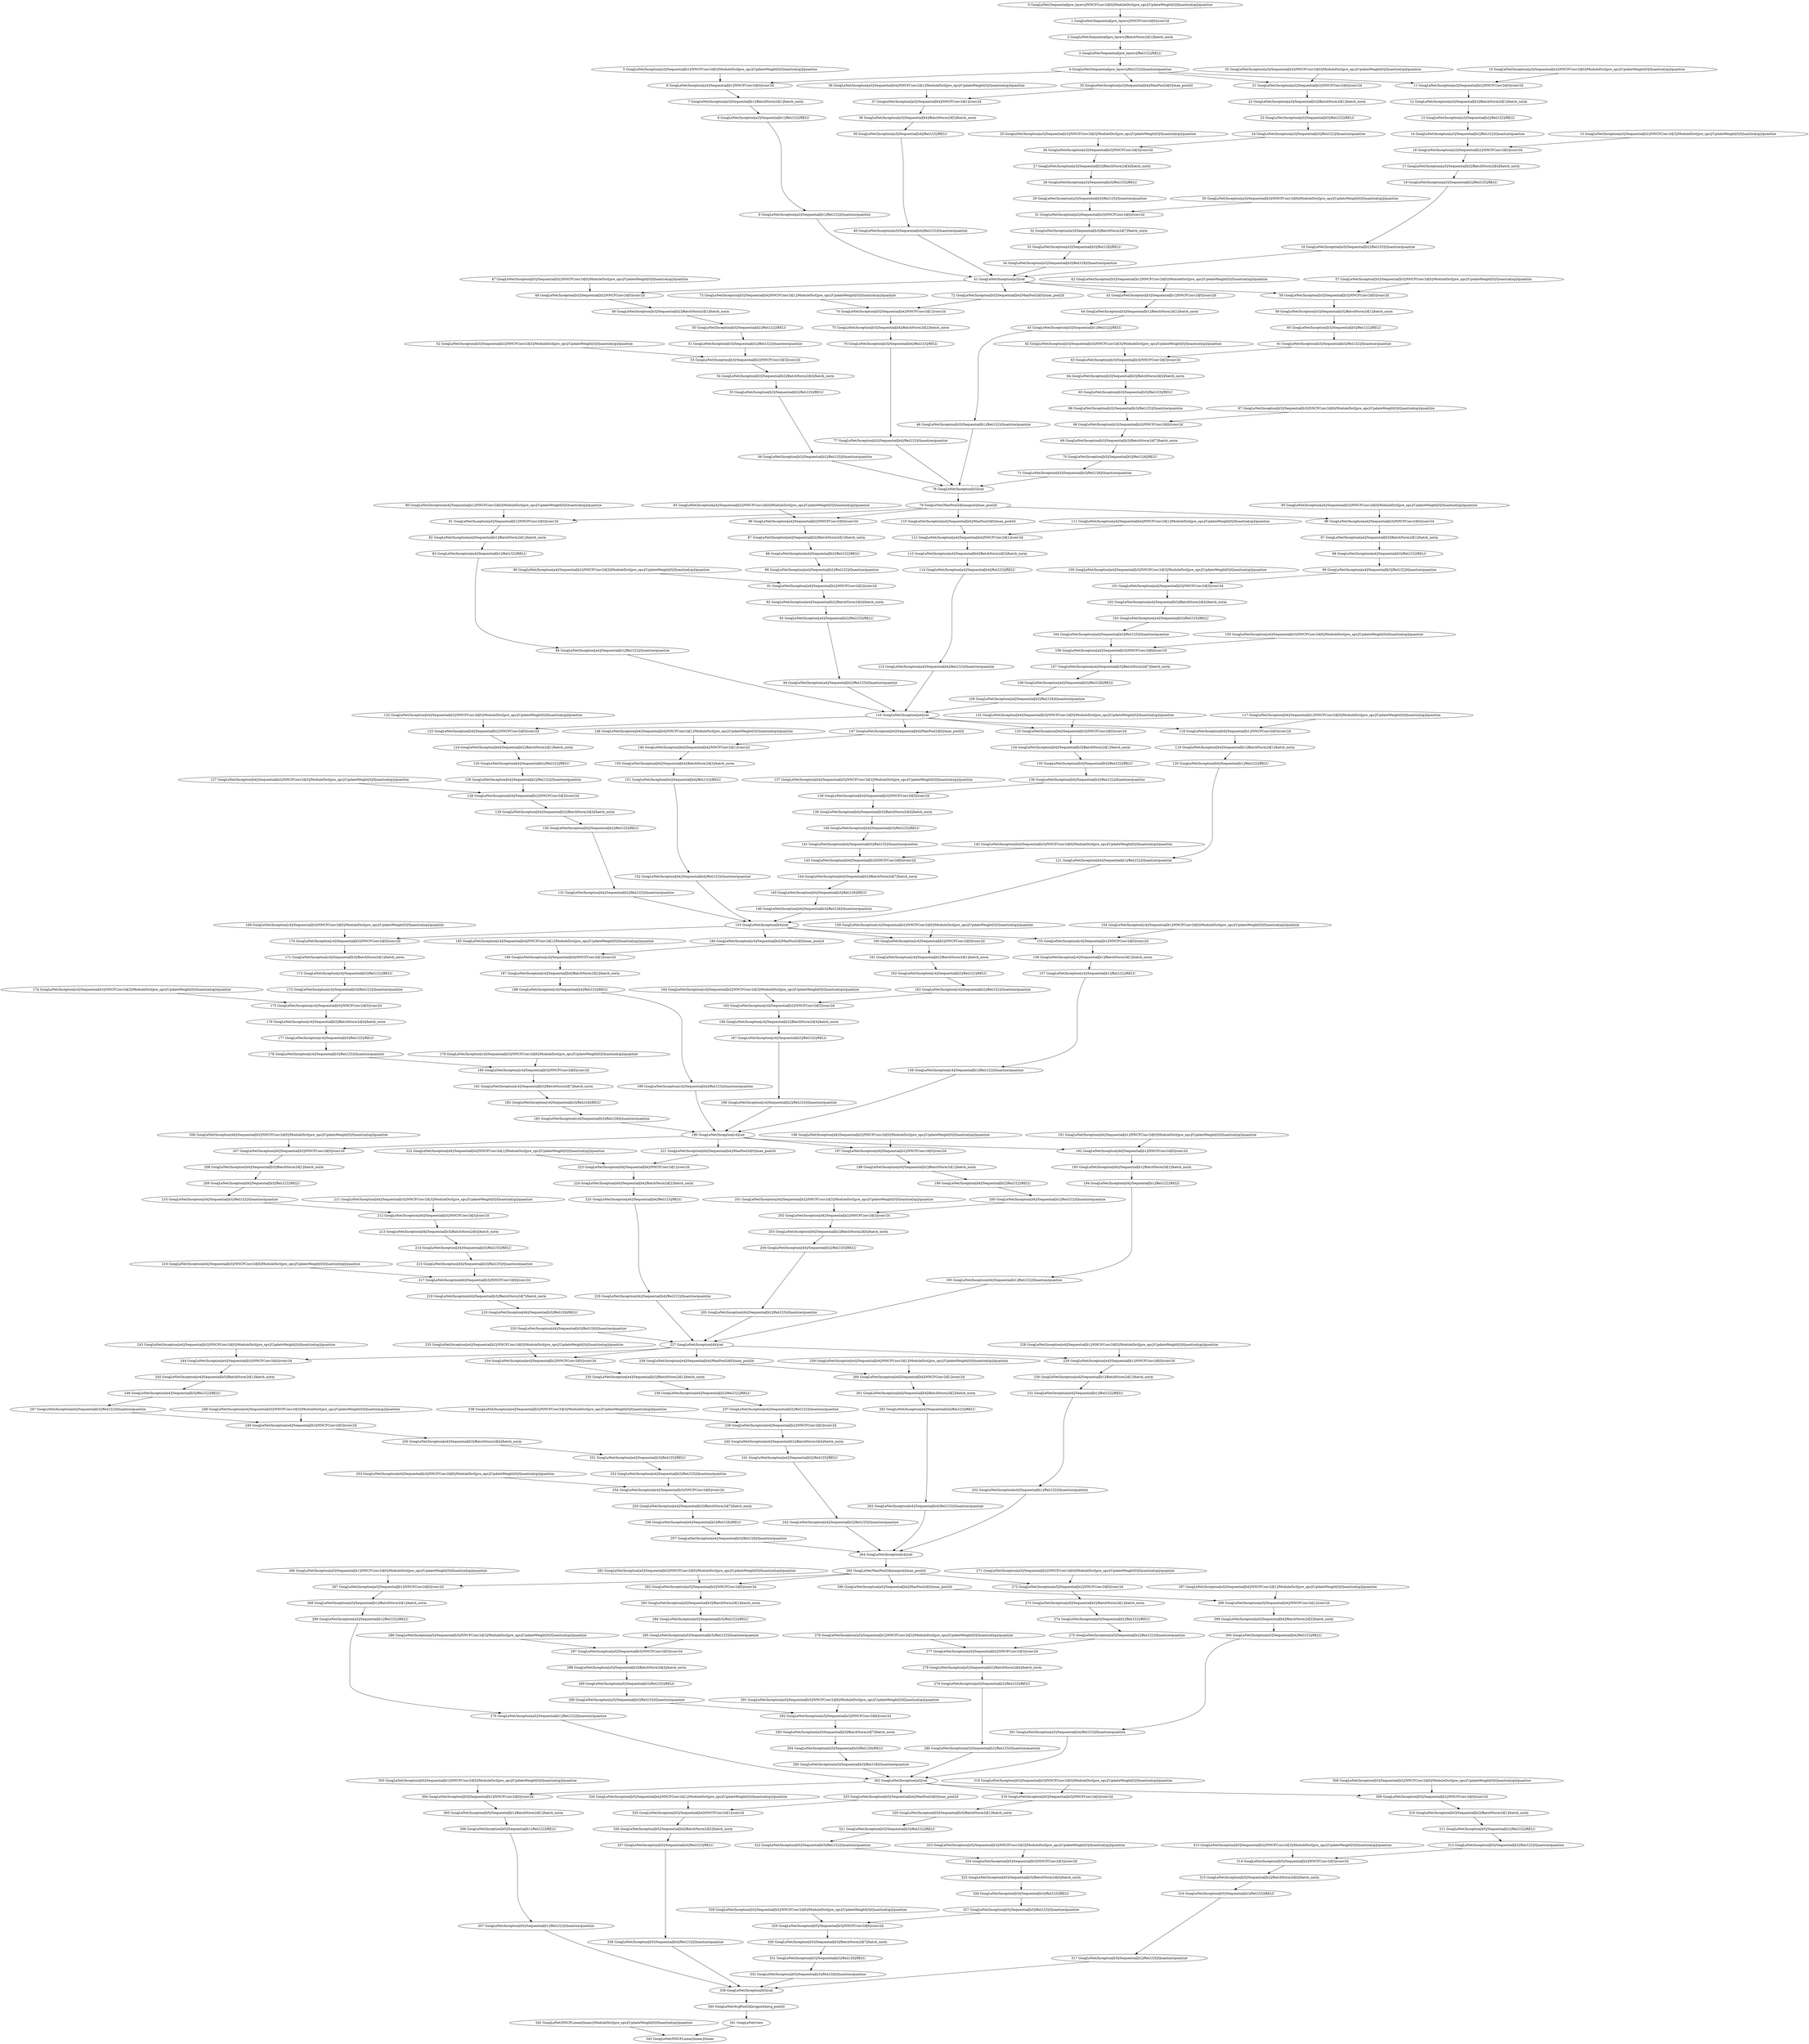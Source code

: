 strict digraph  {
"293 GoogLeNet/Inception[a5]/Sequential[b3]/BatchNorm2d[7]/batch_norm" [id=293, scope="GoogLeNet/Inception[a5]/Sequential[b3]/BatchNorm2d[7]", type=batch_norm];
"337 GoogLeNet/Inception[b5]/Sequential[b4]/ReLU[3]/RELU" [id=337, scope="GoogLeNet/Inception[b5]/Sequential[b4]/ReLU[3]", type=RELU];
"250 GoogLeNet/Inception[e4]/Sequential[b3]/BatchNorm2d[4]/batch_norm" [id=250, scope="GoogLeNet/Inception[e4]/Sequential[b3]/BatchNorm2d[4]", type=batch_norm];
"74 GoogLeNet/Inception[b3]/Sequential[b4]/NNCFConv2d[1]/conv2d" [id=74, scope="GoogLeNet/Inception[b3]/Sequential[b4]/NNCFConv2d[1]", type=conv2d];
"3 GoogLeNet/Sequential[pre_layers]/ReLU[2]/RELU" [id=3, scope="GoogLeNet/Sequential[pre_layers]/ReLU[2]", type=RELU];
"243 GoogLeNet/Inception[e4]/Sequential[b3]/NNCFConv2d[0]/ModuleDict[pre_ops]/UpdateWeight[0]/Quantize[op]/quantize" [id=243, scope="GoogLeNet/Inception[e4]/Sequential[b3]/NNCFConv2d[0]/ModuleDict[pre_ops]/UpdateWeight[0]/Quantize[op]", type=quantize];
"268 GoogLeNet/Inception[a5]/Sequential[b1]/BatchNorm2d[1]/batch_norm" [id=268, scope="GoogLeNet/Inception[a5]/Sequential[b1]/BatchNorm2d[1]", type=batch_norm];
"4 GoogLeNet/Sequential[pre_layers]/ReLU[2]/Quantize/quantize" [id=4, scope="GoogLeNet/Sequential[pre_layers]/ReLU[2]/Quantize", type=quantize];
"49 GoogLeNet/Inception[b3]/Sequential[b2]/BatchNorm2d[1]/batch_norm" [id=49, scope="GoogLeNet/Inception[b3]/Sequential[b2]/BatchNorm2d[1]", type=batch_norm];
"128 GoogLeNet/Inception[b4]/Sequential[b2]/NNCFConv2d[3]/conv2d" [id=128, scope="GoogLeNet/Inception[b4]/Sequential[b2]/NNCFConv2d[3]", type=conv2d];
"165 GoogLeNet/Inception[c4]/Sequential[b2]/NNCFConv2d[3]/conv2d" [id=165, scope="GoogLeNet/Inception[c4]/Sequential[b2]/NNCFConv2d[3]", type=conv2d];
"67 GoogLeNet/Inception[b3]/Sequential[b3]/NNCFConv2d[6]/ModuleDict[pre_ops]/UpdateWeight[0]/Quantize[op]/quantize" [id=67, scope="GoogLeNet/Inception[b3]/Sequential[b3]/NNCFConv2d[6]/ModuleDict[pre_ops]/UpdateWeight[0]/Quantize[op]", type=quantize];
"120 GoogLeNet/Inception[b4]/Sequential[b1]/ReLU[2]/RELU" [id=120, scope="GoogLeNet/Inception[b4]/Sequential[b1]/ReLU[2]", type=RELU];
"65 GoogLeNet/Inception[b3]/Sequential[b3]/ReLU[5]/RELU" [id=65, scope="GoogLeNet/Inception[b3]/Sequential[b3]/ReLU[5]", type=RELU];
"2 GoogLeNet/Sequential[pre_layers]/BatchNorm2d[1]/batch_norm" [id=2, scope="GoogLeNet/Sequential[pre_layers]/BatchNorm2d[1]", type=batch_norm];
"252 GoogLeNet/Inception[e4]/Sequential[b3]/ReLU[5]/Quantize/quantize" [id=252, scope="GoogLeNet/Inception[e4]/Sequential[b3]/ReLU[5]/Quantize", type=quantize];
"56 GoogLeNet/Inception[b3]/Sequential[b2]/ReLU[5]/Quantize/quantize" [id=56, scope="GoogLeNet/Inception[b3]/Sequential[b2]/ReLU[5]/Quantize", type=quantize];
"78 GoogLeNet/Inception[b3]/cat" [id=78, scope="GoogLeNet/Inception[b3]", type=cat];
"57 GoogLeNet/Inception[b3]/Sequential[b3]/NNCFConv2d[0]/ModuleDict[pre_ops]/UpdateWeight[0]/Quantize[op]/quantize" [id=57, scope="GoogLeNet/Inception[b3]/Sequential[b3]/NNCFConv2d[0]/ModuleDict[pre_ops]/UpdateWeight[0]/Quantize[op]", type=quantize];
"47 GoogLeNet/Inception[b3]/Sequential[b2]/NNCFConv2d[0]/ModuleDict[pre_ops]/UpdateWeight[0]/Quantize[op]/quantize" [id=47, scope="GoogLeNet/Inception[b3]/Sequential[b2]/NNCFConv2d[0]/ModuleDict[pre_ops]/UpdateWeight[0]/Quantize[op]", type=quantize];
"27 GoogLeNet/Inception[a3]/Sequential[b3]/BatchNorm2d[4]/batch_norm" [id=27, scope="GoogLeNet/Inception[a3]/Sequential[b3]/BatchNorm2d[4]", type=batch_norm];
"84 GoogLeNet/Inception[a4]/Sequential[b1]/ReLU[2]/Quantize/quantize" [id=84, scope="GoogLeNet/Inception[a4]/Sequential[b1]/ReLU[2]/Quantize", type=quantize];
"236 GoogLeNet/Inception[e4]/Sequential[b2]/ReLU[2]/RELU" [id=236, scope="GoogLeNet/Inception[e4]/Sequential[b2]/ReLU[2]", type=RELU];
"182 GoogLeNet/Inception[c4]/Sequential[b3]/ReLU[8]/RELU" [id=182, scope="GoogLeNet/Inception[c4]/Sequential[b3]/ReLU[8]", type=RELU];
"26 GoogLeNet/Inception[a3]/Sequential[b3]/NNCFConv2d[3]/conv2d" [id=26, scope="GoogLeNet/Inception[a3]/Sequential[b3]/NNCFConv2d[3]", type=conv2d];
"159 GoogLeNet/Inception[c4]/Sequential[b2]/NNCFConv2d[0]/ModuleDict[pre_ops]/UpdateWeight[0]/Quantize[op]/quantize" [id=159, scope="GoogLeNet/Inception[c4]/Sequential[b2]/NNCFConv2d[0]/ModuleDict[pre_ops]/UpdateWeight[0]/Quantize[op]", type=quantize];
"167 GoogLeNet/Inception[c4]/Sequential[b2]/ReLU[5]/RELU" [id=167, scope="GoogLeNet/Inception[c4]/Sequential[b2]/ReLU[5]", type=RELU];
"314 GoogLeNet/Inception[b5]/Sequential[b2]/NNCFConv2d[3]/conv2d" [id=314, scope="GoogLeNet/Inception[b5]/Sequential[b2]/NNCFConv2d[3]", type=conv2d];
"46 GoogLeNet/Inception[b3]/Sequential[b1]/ReLU[2]/Quantize/quantize" [id=46, scope="GoogLeNet/Inception[b3]/Sequential[b1]/ReLU[2]/Quantize", type=quantize];
"140 GoogLeNet/Inception[b4]/Sequential[b3]/ReLU[5]/RELU" [id=140, scope="GoogLeNet/Inception[b4]/Sequential[b3]/ReLU[5]", type=RELU];
"11 GoogLeNet/Inception[a3]/Sequential[b2]/NNCFConv2d[0]/conv2d" [id=11, scope="GoogLeNet/Inception[a3]/Sequential[b2]/NNCFConv2d[0]", type=conv2d];
"6 GoogLeNet/Inception[a3]/Sequential[b1]/NNCFConv2d[0]/conv2d" [id=6, scope="GoogLeNet/Inception[a3]/Sequential[b1]/NNCFConv2d[0]", type=conv2d];
"203 GoogLeNet/Inception[d4]/Sequential[b2]/BatchNorm2d[4]/batch_norm" [id=203, scope="GoogLeNet/Inception[d4]/Sequential[b2]/BatchNorm2d[4]", type=batch_norm];
"208 GoogLeNet/Inception[d4]/Sequential[b3]/BatchNorm2d[1]/batch_norm" [id=208, scope="GoogLeNet/Inception[d4]/Sequential[b3]/BatchNorm2d[1]", type=batch_norm];
"123 GoogLeNet/Inception[b4]/Sequential[b2]/NNCFConv2d[0]/conv2d" [id=123, scope="GoogLeNet/Inception[b4]/Sequential[b2]/NNCFConv2d[0]", type=conv2d];
"336 GoogLeNet/Inception[b5]/Sequential[b4]/BatchNorm2d[2]/batch_norm" [id=336, scope="GoogLeNet/Inception[b5]/Sequential[b4]/BatchNorm2d[2]", type=batch_norm];
"107 GoogLeNet/Inception[a4]/Sequential[b3]/BatchNorm2d[7]/batch_norm" [id=107, scope="GoogLeNet/Inception[a4]/Sequential[b3]/BatchNorm2d[7]", type=batch_norm];
"45 GoogLeNet/Inception[b3]/Sequential[b1]/ReLU[2]/RELU" [id=45, scope="GoogLeNet/Inception[b3]/Sequential[b1]/ReLU[2]", type=RELU];
"85 GoogLeNet/Inception[a4]/Sequential[b2]/NNCFConv2d[0]/ModuleDict[pre_ops]/UpdateWeight[0]/Quantize[op]/quantize" [id=85, scope="GoogLeNet/Inception[a4]/Sequential[b2]/NNCFConv2d[0]/ModuleDict[pre_ops]/UpdateWeight[0]/Quantize[op]", type=quantize];
"300 GoogLeNet/Inception[a5]/Sequential[b4]/ReLU[3]/RELU" [id=300, scope="GoogLeNet/Inception[a5]/Sequential[b4]/ReLU[3]", type=RELU];
"175 GoogLeNet/Inception[c4]/Sequential[b3]/NNCFConv2d[3]/conv2d" [id=175, scope="GoogLeNet/Inception[c4]/Sequential[b3]/NNCFConv2d[3]", type=conv2d];
"72 GoogLeNet/Inception[b3]/Sequential[b4]/MaxPool2d[0]/max_pool2d" [id=72, scope="GoogLeNet/Inception[b3]/Sequential[b4]/MaxPool2d[0]", type=max_pool2d];
"1 GoogLeNet/Sequential[pre_layers]/NNCFConv2d[0]/conv2d" [id=1, scope="GoogLeNet/Sequential[pre_layers]/NNCFConv2d[0]", type=conv2d];
"207 GoogLeNet/Inception[d4]/Sequential[b3]/NNCFConv2d[0]/conv2d" [id=207, scope="GoogLeNet/Inception[d4]/Sequential[b3]/NNCFConv2d[0]", type=conv2d];
"307 GoogLeNet/Inception[b5]/Sequential[b1]/ReLU[2]/Quantize/quantize" [id=307, scope="GoogLeNet/Inception[b5]/Sequential[b1]/ReLU[2]/Quantize", type=quantize];
"156 GoogLeNet/Inception[c4]/Sequential[b1]/BatchNorm2d[1]/batch_norm" [id=156, scope="GoogLeNet/Inception[c4]/Sequential[b1]/BatchNorm2d[1]", type=batch_norm];
"217 GoogLeNet/Inception[d4]/Sequential[b3]/NNCFConv2d[6]/conv2d" [id=217, scope="GoogLeNet/Inception[d4]/Sequential[b3]/NNCFConv2d[6]", type=conv2d];
"261 GoogLeNet/Inception[e4]/Sequential[b4]/BatchNorm2d[2]/batch_norm" [id=261, scope="GoogLeNet/Inception[e4]/Sequential[b4]/BatchNorm2d[2]", type=batch_norm];
"32 GoogLeNet/Inception[a3]/Sequential[b3]/BatchNorm2d[7]/batch_norm" [id=32, scope="GoogLeNet/Inception[a3]/Sequential[b3]/BatchNorm2d[7]", type=batch_norm];
"125 GoogLeNet/Inception[b4]/Sequential[b2]/ReLU[2]/RELU" [id=125, scope="GoogLeNet/Inception[b4]/Sequential[b2]/ReLU[2]", type=RELU];
"210 GoogLeNet/Inception[d4]/Sequential[b3]/ReLU[2]/Quantize/quantize" [id=210, scope="GoogLeNet/Inception[d4]/Sequential[b3]/ReLU[2]/Quantize", type=quantize];
"103 GoogLeNet/Inception[a4]/Sequential[b3]/ReLU[5]/RELU" [id=103, scope="GoogLeNet/Inception[a4]/Sequential[b3]/ReLU[5]", type=RELU];
"101 GoogLeNet/Inception[a4]/Sequential[b3]/NNCFConv2d[3]/conv2d" [id=101, scope="GoogLeNet/Inception[a4]/Sequential[b3]/NNCFConv2d[3]", type=conv2d];
"218 GoogLeNet/Inception[d4]/Sequential[b3]/BatchNorm2d[7]/batch_norm" [id=218, scope="GoogLeNet/Inception[d4]/Sequential[b3]/BatchNorm2d[7]", type=batch_norm];
"164 GoogLeNet/Inception[c4]/Sequential[b2]/NNCFConv2d[3]/ModuleDict[pre_ops]/UpdateWeight[0]/Quantize[op]/quantize" [id=164, scope="GoogLeNet/Inception[c4]/Sequential[b2]/NNCFConv2d[3]/ModuleDict[pre_ops]/UpdateWeight[0]/Quantize[op]", type=quantize];
"151 GoogLeNet/Inception[b4]/Sequential[b4]/ReLU[3]/RELU" [id=151, scope="GoogLeNet/Inception[b4]/Sequential[b4]/ReLU[3]", type=RELU];
"254 GoogLeNet/Inception[e4]/Sequential[b3]/NNCFConv2d[6]/conv2d" [id=254, scope="GoogLeNet/Inception[e4]/Sequential[b3]/NNCFConv2d[6]", type=conv2d];
"5 GoogLeNet/Inception[a3]/Sequential[b1]/NNCFConv2d[0]/ModuleDict[pre_ops]/UpdateWeight[0]/Quantize[op]/quantize" [id=5, scope="GoogLeNet/Inception[a3]/Sequential[b1]/NNCFConv2d[0]/ModuleDict[pre_ops]/UpdateWeight[0]/Quantize[op]", type=quantize];
"8 GoogLeNet/Inception[a3]/Sequential[b1]/ReLU[2]/RELU" [id=8, scope="GoogLeNet/Inception[a3]/Sequential[b1]/ReLU[2]", type=RELU];
"213 GoogLeNet/Inception[d4]/Sequential[b3]/BatchNorm2d[4]/batch_norm" [id=213, scope="GoogLeNet/Inception[d4]/Sequential[b3]/BatchNorm2d[4]", type=batch_norm];
"296 GoogLeNet/Inception[a5]/Sequential[b4]/MaxPool2d[0]/max_pool2d" [id=296, scope="GoogLeNet/Inception[a5]/Sequential[b4]/MaxPool2d[0]", type=max_pool2d];
"118 GoogLeNet/Inception[b4]/Sequential[b1]/NNCFConv2d[0]/conv2d" [id=118, scope="GoogLeNet/Inception[b4]/Sequential[b1]/NNCFConv2d[0]", type=conv2d];
"313 GoogLeNet/Inception[b5]/Sequential[b2]/NNCFConv2d[3]/ModuleDict[pre_ops]/UpdateWeight[0]/Quantize[op]/quantize" [id=313, scope="GoogLeNet/Inception[b5]/Sequential[b2]/NNCFConv2d[3]/ModuleDict[pre_ops]/UpdateWeight[0]/Quantize[op]", type=quantize];
"234 GoogLeNet/Inception[e4]/Sequential[b2]/NNCFConv2d[0]/conv2d" [id=234, scope="GoogLeNet/Inception[e4]/Sequential[b2]/NNCFConv2d[0]", type=conv2d];
"50 GoogLeNet/Inception[b3]/Sequential[b2]/ReLU[2]/RELU" [id=50, scope="GoogLeNet/Inception[b3]/Sequential[b2]/ReLU[2]", type=RELU];
"121 GoogLeNet/Inception[b4]/Sequential[b1]/ReLU[2]/Quantize/quantize" [id=121, scope="GoogLeNet/Inception[b4]/Sequential[b1]/ReLU[2]/Quantize", type=quantize];
"318 GoogLeNet/Inception[b5]/Sequential[b3]/NNCFConv2d[0]/ModuleDict[pre_ops]/UpdateWeight[0]/Quantize[op]/quantize" [id=318, scope="GoogLeNet/Inception[b5]/Sequential[b3]/NNCFConv2d[0]/ModuleDict[pre_ops]/UpdateWeight[0]/Quantize[op]", type=quantize];
"116 GoogLeNet/Inception[a4]/cat" [id=116, scope="GoogLeNet/Inception[a4]", type=cat];
"127 GoogLeNet/Inception[b4]/Sequential[b2]/NNCFConv2d[3]/ModuleDict[pre_ops]/UpdateWeight[0]/Quantize[op]/quantize" [id=127, scope="GoogLeNet/Inception[b4]/Sequential[b2]/NNCFConv2d[3]/ModuleDict[pre_ops]/UpdateWeight[0]/Quantize[op]", type=quantize];
"258 GoogLeNet/Inception[e4]/Sequential[b4]/MaxPool2d[0]/max_pool2d" [id=258, scope="GoogLeNet/Inception[e4]/Sequential[b4]/MaxPool2d[0]", type=max_pool2d];
"235 GoogLeNet/Inception[e4]/Sequential[b2]/BatchNorm2d[1]/batch_norm" [id=235, scope="GoogLeNet/Inception[e4]/Sequential[b2]/BatchNorm2d[1]", type=batch_norm];
"142 GoogLeNet/Inception[b4]/Sequential[b3]/NNCFConv2d[6]/ModuleDict[pre_ops]/UpdateWeight[0]/Quantize[op]/quantize" [id=142, scope="GoogLeNet/Inception[b4]/Sequential[b3]/NNCFConv2d[6]/ModuleDict[pre_ops]/UpdateWeight[0]/Quantize[op]", type=quantize];
"106 GoogLeNet/Inception[a4]/Sequential[b3]/NNCFConv2d[6]/conv2d" [id=106, scope="GoogLeNet/Inception[a4]/Sequential[b3]/NNCFConv2d[6]", type=conv2d];
"199 GoogLeNet/Inception[d4]/Sequential[b2]/ReLU[2]/RELU" [id=199, scope="GoogLeNet/Inception[d4]/Sequential[b2]/ReLU[2]", type=RELU];
"37 GoogLeNet/Inception[a3]/Sequential[b4]/NNCFConv2d[1]/conv2d" [id=37, scope="GoogLeNet/Inception[a3]/Sequential[b4]/NNCFConv2d[1]", type=conv2d];
"130 GoogLeNet/Inception[b4]/Sequential[b2]/ReLU[5]/RELU" [id=130, scope="GoogLeNet/Inception[b4]/Sequential[b2]/ReLU[5]", type=RELU];
"138 GoogLeNet/Inception[b4]/Sequential[b3]/NNCFConv2d[3]/conv2d" [id=138, scope="GoogLeNet/Inception[b4]/Sequential[b3]/NNCFConv2d[3]", type=conv2d];
"251 GoogLeNet/Inception[e4]/Sequential[b3]/ReLU[5]/RELU" [id=251, scope="GoogLeNet/Inception[e4]/Sequential[b3]/ReLU[5]", type=RELU];
"54 GoogLeNet/Inception[b3]/Sequential[b2]/BatchNorm2d[4]/batch_norm" [id=54, scope="GoogLeNet/Inception[b3]/Sequential[b2]/BatchNorm2d[4]", type=batch_norm];
"69 GoogLeNet/Inception[b3]/Sequential[b3]/BatchNorm2d[7]/batch_norm" [id=69, scope="GoogLeNet/Inception[b3]/Sequential[b3]/BatchNorm2d[7]", type=batch_norm];
"342 GoogLeNet/NNCFLinear[linear]/ModuleDict[pre_ops]/UpdateWeight[0]/Quantize[op]/quantize" [id=342, scope="GoogLeNet/NNCFLinear[linear]/ModuleDict[pre_ops]/UpdateWeight[0]/Quantize[op]", type=quantize];
"153 GoogLeNet/Inception[b4]/cat" [id=153, scope="GoogLeNet/Inception[b4]", type=cat];
"144 GoogLeNet/Inception[b4]/Sequential[b3]/BatchNorm2d[7]/batch_norm" [id=144, scope="GoogLeNet/Inception[b4]/Sequential[b3]/BatchNorm2d[7]", type=batch_norm];
"76 GoogLeNet/Inception[b3]/Sequential[b4]/ReLU[3]/RELU" [id=76, scope="GoogLeNet/Inception[b3]/Sequential[b4]/ReLU[3]", type=RELU];
"264 GoogLeNet/Inception[e4]/cat" [id=264, scope="GoogLeNet/Inception[e4]", type=cat];
"170 GoogLeNet/Inception[c4]/Sequential[b3]/NNCFConv2d[0]/conv2d" [id=170, scope="GoogLeNet/Inception[c4]/Sequential[b3]/NNCFConv2d[0]", type=conv2d];
"320 GoogLeNet/Inception[b5]/Sequential[b3]/BatchNorm2d[1]/batch_norm" [id=320, scope="GoogLeNet/Inception[b5]/Sequential[b3]/BatchNorm2d[1]", type=batch_norm];
"10 GoogLeNet/Inception[a3]/Sequential[b2]/NNCFConv2d[0]/ModuleDict[pre_ops]/UpdateWeight[0]/Quantize[op]/quantize" [id=10, scope="GoogLeNet/Inception[a3]/Sequential[b2]/NNCFConv2d[0]/ModuleDict[pre_ops]/UpdateWeight[0]/Quantize[op]", type=quantize];
"31 GoogLeNet/Inception[a3]/Sequential[b3]/NNCFConv2d[6]/conv2d" [id=31, scope="GoogLeNet/Inception[a3]/Sequential[b3]/NNCFConv2d[6]", type=conv2d];
"269 GoogLeNet/Inception[a5]/Sequential[b1]/ReLU[2]/RELU" [id=269, scope="GoogLeNet/Inception[a5]/Sequential[b1]/ReLU[2]", type=RELU];
"109 GoogLeNet/Inception[a4]/Sequential[b3]/ReLU[8]/Quantize/quantize" [id=109, scope="GoogLeNet/Inception[a4]/Sequential[b3]/ReLU[8]/Quantize", type=quantize];
"322 GoogLeNet/Inception[b5]/Sequential[b3]/ReLU[2]/Quantize/quantize" [id=322, scope="GoogLeNet/Inception[b5]/Sequential[b3]/ReLU[2]/Quantize", type=quantize];
"227 GoogLeNet/Inception[d4]/cat" [id=227, scope="GoogLeNet/Inception[d4]", type=cat];
"105 GoogLeNet/Inception[a4]/Sequential[b3]/NNCFConv2d[6]/ModuleDict[pre_ops]/UpdateWeight[0]/Quantize[op]/quantize" [id=105, scope="GoogLeNet/Inception[a4]/Sequential[b3]/NNCFConv2d[6]/ModuleDict[pre_ops]/UpdateWeight[0]/Quantize[op]", type=quantize];
"95 GoogLeNet/Inception[a4]/Sequential[b3]/NNCFConv2d[0]/ModuleDict[pre_ops]/UpdateWeight[0]/Quantize[op]/quantize" [id=95, scope="GoogLeNet/Inception[a4]/Sequential[b3]/NNCFConv2d[0]/ModuleDict[pre_ops]/UpdateWeight[0]/Quantize[op]", type=quantize];
"146 GoogLeNet/Inception[b4]/Sequential[b3]/ReLU[8]/Quantize/quantize" [id=146, scope="GoogLeNet/Inception[b4]/Sequential[b3]/ReLU[8]/Quantize", type=quantize];
"287 GoogLeNet/Inception[a5]/Sequential[b3]/NNCFConv2d[3]/conv2d" [id=287, scope="GoogLeNet/Inception[a5]/Sequential[b3]/NNCFConv2d[3]", type=conv2d];
"292 GoogLeNet/Inception[a5]/Sequential[b3]/NNCFConv2d[6]/conv2d" [id=292, scope="GoogLeNet/Inception[a5]/Sequential[b3]/NNCFConv2d[6]", type=conv2d];
"257 GoogLeNet/Inception[e4]/Sequential[b3]/ReLU[8]/Quantize/quantize" [id=257, scope="GoogLeNet/Inception[e4]/Sequential[b3]/ReLU[8]/Quantize", type=quantize];
"228 GoogLeNet/Inception[e4]/Sequential[b1]/NNCFConv2d[0]/ModuleDict[pre_ops]/UpdateWeight[0]/Quantize[op]/quantize" [id=228, scope="GoogLeNet/Inception[e4]/Sequential[b1]/NNCFConv2d[0]/ModuleDict[pre_ops]/UpdateWeight[0]/Quantize[op]", type=quantize];
"89 GoogLeNet/Inception[a4]/Sequential[b2]/ReLU[2]/Quantize/quantize" [id=89, scope="GoogLeNet/Inception[a4]/Sequential[b2]/ReLU[2]/Quantize", type=quantize];
"275 GoogLeNet/Inception[a5]/Sequential[b2]/ReLU[2]/Quantize/quantize" [id=275, scope="GoogLeNet/Inception[a5]/Sequential[b2]/ReLU[2]/Quantize", type=quantize];
"284 GoogLeNet/Inception[a5]/Sequential[b3]/ReLU[2]/RELU" [id=284, scope="GoogLeNet/Inception[a5]/Sequential[b3]/ReLU[2]", type=RELU];
"259 GoogLeNet/Inception[e4]/Sequential[b4]/NNCFConv2d[1]/ModuleDict[pre_ops]/UpdateWeight[0]/Quantize[op]/quantize" [id=259, scope="GoogLeNet/Inception[e4]/Sequential[b4]/NNCFConv2d[1]/ModuleDict[pre_ops]/UpdateWeight[0]/Quantize[op]", type=quantize];
"154 GoogLeNet/Inception[c4]/Sequential[b1]/NNCFConv2d[0]/ModuleDict[pre_ops]/UpdateWeight[0]/Quantize[op]/quantize" [id=154, scope="GoogLeNet/Inception[c4]/Sequential[b1]/NNCFConv2d[0]/ModuleDict[pre_ops]/UpdateWeight[0]/Quantize[op]", type=quantize];
"301 GoogLeNet/Inception[a5]/Sequential[b4]/ReLU[3]/Quantize/quantize" [id=301, scope="GoogLeNet/Inception[a5]/Sequential[b4]/ReLU[3]/Quantize", type=quantize];
"311 GoogLeNet/Inception[b5]/Sequential[b2]/ReLU[2]/RELU" [id=311, scope="GoogLeNet/Inception[b5]/Sequential[b2]/ReLU[2]", type=RELU];
"145 GoogLeNet/Inception[b4]/Sequential[b3]/ReLU[8]/RELU" [id=145, scope="GoogLeNet/Inception[b4]/Sequential[b3]/ReLU[8]", type=RELU];
"334 GoogLeNet/Inception[b5]/Sequential[b4]/NNCFConv2d[1]/ModuleDict[pre_ops]/UpdateWeight[0]/Quantize[op]/quantize" [id=334, scope="GoogLeNet/Inception[b5]/Sequential[b4]/NNCFConv2d[1]/ModuleDict[pre_ops]/UpdateWeight[0]/Quantize[op]", type=quantize];
"147 GoogLeNet/Inception[b4]/Sequential[b4]/MaxPool2d[0]/max_pool2d" [id=147, scope="GoogLeNet/Inception[b4]/Sequential[b4]/MaxPool2d[0]", type=max_pool2d];
"0 GoogLeNet/Sequential[pre_layers]/NNCFConv2d[0]/ModuleDict[pre_ops]/UpdateWeight[0]/Quantize[op]/quantize" [id=0, scope="GoogLeNet/Sequential[pre_layers]/NNCFConv2d[0]/ModuleDict[pre_ops]/UpdateWeight[0]/Quantize[op]", type=quantize];
"316 GoogLeNet/Inception[b5]/Sequential[b2]/ReLU[5]/RELU" [id=316, scope="GoogLeNet/Inception[b5]/Sequential[b2]/ReLU[5]", type=RELU];
"299 GoogLeNet/Inception[a5]/Sequential[b4]/BatchNorm2d[2]/batch_norm" [id=299, scope="GoogLeNet/Inception[a5]/Sequential[b4]/BatchNorm2d[2]", type=batch_norm];
"48 GoogLeNet/Inception[b3]/Sequential[b2]/NNCFConv2d[0]/conv2d" [id=48, scope="GoogLeNet/Inception[b3]/Sequential[b2]/NNCFConv2d[0]", type=conv2d];
"186 GoogLeNet/Inception[c4]/Sequential[b4]/NNCFConv2d[1]/conv2d" [id=186, scope="GoogLeNet/Inception[c4]/Sequential[b4]/NNCFConv2d[1]", type=conv2d];
"19 GoogLeNet/Inception[a3]/Sequential[b2]/ReLU[5]/Quantize/quantize" [id=19, scope="GoogLeNet/Inception[a3]/Sequential[b2]/ReLU[5]/Quantize", type=quantize];
"285 GoogLeNet/Inception[a5]/Sequential[b3]/ReLU[2]/Quantize/quantize" [id=285, scope="GoogLeNet/Inception[a5]/Sequential[b3]/ReLU[2]/Quantize", type=quantize];
"16 GoogLeNet/Inception[a3]/Sequential[b2]/NNCFConv2d[3]/conv2d" [id=16, scope="GoogLeNet/Inception[a3]/Sequential[b2]/NNCFConv2d[3]", type=conv2d];
"13 GoogLeNet/Inception[a3]/Sequential[b2]/ReLU[2]/RELU" [id=13, scope="GoogLeNet/Inception[a3]/Sequential[b2]/ReLU[2]", type=RELU];
"126 GoogLeNet/Inception[b4]/Sequential[b2]/ReLU[2]/Quantize/quantize" [id=126, scope="GoogLeNet/Inception[b4]/Sequential[b2]/ReLU[2]/Quantize", type=quantize];
"143 GoogLeNet/Inception[b4]/Sequential[b3]/NNCFConv2d[6]/conv2d" [id=143, scope="GoogLeNet/Inception[b4]/Sequential[b3]/NNCFConv2d[6]", type=conv2d];
"247 GoogLeNet/Inception[e4]/Sequential[b3]/ReLU[2]/Quantize/quantize" [id=247, scope="GoogLeNet/Inception[e4]/Sequential[b3]/ReLU[2]/Quantize", type=quantize];
"20 GoogLeNet/Inception[a3]/Sequential[b3]/NNCFConv2d[0]/ModuleDict[pre_ops]/UpdateWeight[0]/Quantize[op]/quantize" [id=20, scope="GoogLeNet/Inception[a3]/Sequential[b3]/NNCFConv2d[0]/ModuleDict[pre_ops]/UpdateWeight[0]/Quantize[op]", type=quantize];
"242 GoogLeNet/Inception[e4]/Sequential[b2]/ReLU[5]/Quantize/quantize" [id=242, scope="GoogLeNet/Inception[e4]/Sequential[b2]/ReLU[5]/Quantize", type=quantize];
"224 GoogLeNet/Inception[d4]/Sequential[b4]/BatchNorm2d[2]/batch_norm" [id=224, scope="GoogLeNet/Inception[d4]/Sequential[b4]/BatchNorm2d[2]", type=batch_norm];
"281 GoogLeNet/Inception[a5]/Sequential[b3]/NNCFConv2d[0]/ModuleDict[pre_ops]/UpdateWeight[0]/Quantize[op]/quantize" [id=281, scope="GoogLeNet/Inception[a5]/Sequential[b3]/NNCFConv2d[0]/ModuleDict[pre_ops]/UpdateWeight[0]/Quantize[op]", type=quantize];
"86 GoogLeNet/Inception[a4]/Sequential[b2]/NNCFConv2d[0]/conv2d" [id=86, scope="GoogLeNet/Inception[a4]/Sequential[b2]/NNCFConv2d[0]", type=conv2d];
"267 GoogLeNet/Inception[a5]/Sequential[b1]/NNCFConv2d[0]/conv2d" [id=267, scope="GoogLeNet/Inception[a5]/Sequential[b1]/NNCFConv2d[0]", type=conv2d];
"137 GoogLeNet/Inception[b4]/Sequential[b3]/NNCFConv2d[3]/ModuleDict[pre_ops]/UpdateWeight[0]/Quantize[op]/quantize" [id=137, scope="GoogLeNet/Inception[b4]/Sequential[b3]/NNCFConv2d[3]/ModuleDict[pre_ops]/UpdateWeight[0]/Quantize[op]", type=quantize];
"117 GoogLeNet/Inception[b4]/Sequential[b1]/NNCFConv2d[0]/ModuleDict[pre_ops]/UpdateWeight[0]/Quantize[op]/quantize" [id=117, scope="GoogLeNet/Inception[b4]/Sequential[b1]/NNCFConv2d[0]/ModuleDict[pre_ops]/UpdateWeight[0]/Quantize[op]", type=quantize];
"323 GoogLeNet/Inception[b5]/Sequential[b3]/NNCFConv2d[3]/ModuleDict[pre_ops]/UpdateWeight[0]/Quantize[op]/quantize" [id=323, scope="GoogLeNet/Inception[b5]/Sequential[b3]/NNCFConv2d[3]/ModuleDict[pre_ops]/UpdateWeight[0]/Quantize[op]", type=quantize];
"163 GoogLeNet/Inception[c4]/Sequential[b2]/ReLU[2]/Quantize/quantize" [id=163, scope="GoogLeNet/Inception[c4]/Sequential[b2]/ReLU[2]/Quantize", type=quantize];
"321 GoogLeNet/Inception[b5]/Sequential[b3]/ReLU[2]/RELU" [id=321, scope="GoogLeNet/Inception[b5]/Sequential[b3]/ReLU[2]", type=RELU];
"44 GoogLeNet/Inception[b3]/Sequential[b1]/BatchNorm2d[1]/batch_norm" [id=44, scope="GoogLeNet/Inception[b3]/Sequential[b1]/BatchNorm2d[1]", type=batch_norm];
"248 GoogLeNet/Inception[e4]/Sequential[b3]/NNCFConv2d[3]/ModuleDict[pre_ops]/UpdateWeight[0]/Quantize[op]/quantize" [id=248, scope="GoogLeNet/Inception[e4]/Sequential[b3]/NNCFConv2d[3]/ModuleDict[pre_ops]/UpdateWeight[0]/Quantize[op]", type=quantize];
"23 GoogLeNet/Inception[a3]/Sequential[b3]/ReLU[2]/RELU" [id=23, scope="GoogLeNet/Inception[a3]/Sequential[b3]/ReLU[2]", type=RELU];
"178 GoogLeNet/Inception[c4]/Sequential[b3]/ReLU[5]/Quantize/quantize" [id=178, scope="GoogLeNet/Inception[c4]/Sequential[b3]/ReLU[5]/Quantize", type=quantize];
"305 GoogLeNet/Inception[b5]/Sequential[b1]/BatchNorm2d[1]/batch_norm" [id=305, scope="GoogLeNet/Inception[b5]/Sequential[b1]/BatchNorm2d[1]", type=batch_norm];
"338 GoogLeNet/Inception[b5]/Sequential[b4]/ReLU[3]/Quantize/quantize" [id=338, scope="GoogLeNet/Inception[b5]/Sequential[b4]/ReLU[3]/Quantize", type=quantize];
"88 GoogLeNet/Inception[a4]/Sequential[b2]/ReLU[2]/RELU" [id=88, scope="GoogLeNet/Inception[a4]/Sequential[b2]/ReLU[2]", type=RELU];
"225 GoogLeNet/Inception[d4]/Sequential[b4]/ReLU[3]/RELU" [id=225, scope="GoogLeNet/Inception[d4]/Sequential[b4]/ReLU[3]", type=RELU];
"92 GoogLeNet/Inception[a4]/Sequential[b2]/BatchNorm2d[4]/batch_norm" [id=92, scope="GoogLeNet/Inception[a4]/Sequential[b2]/BatchNorm2d[4]", type=batch_norm];
"43 GoogLeNet/Inception[b3]/Sequential[b1]/NNCFConv2d[0]/conv2d" [id=43, scope="GoogLeNet/Inception[b3]/Sequential[b1]/NNCFConv2d[0]", type=conv2d];
"99 GoogLeNet/Inception[a4]/Sequential[b3]/ReLU[2]/Quantize/quantize" [id=99, scope="GoogLeNet/Inception[a4]/Sequential[b3]/ReLU[2]/Quantize", type=quantize];
"211 GoogLeNet/Inception[d4]/Sequential[b3]/NNCFConv2d[3]/ModuleDict[pre_ops]/UpdateWeight[0]/Quantize[op]/quantize" [id=211, scope="GoogLeNet/Inception[d4]/Sequential[b3]/NNCFConv2d[3]/ModuleDict[pre_ops]/UpdateWeight[0]/Quantize[op]", type=quantize];
"42 GoogLeNet/Inception[b3]/Sequential[b1]/NNCFConv2d[0]/ModuleDict[pre_ops]/UpdateWeight[0]/Quantize[op]/quantize" [id=42, scope="GoogLeNet/Inception[b3]/Sequential[b1]/NNCFConv2d[0]/ModuleDict[pre_ops]/UpdateWeight[0]/Quantize[op]", type=quantize];
"17 GoogLeNet/Inception[a3]/Sequential[b2]/BatchNorm2d[4]/batch_norm" [id=17, scope="GoogLeNet/Inception[a3]/Sequential[b2]/BatchNorm2d[4]", type=batch_norm];
"9 GoogLeNet/Inception[a3]/Sequential[b1]/ReLU[2]/Quantize/quantize" [id=9, scope="GoogLeNet/Inception[a3]/Sequential[b1]/ReLU[2]/Quantize", type=quantize];
"171 GoogLeNet/Inception[c4]/Sequential[b3]/BatchNorm2d[1]/batch_norm" [id=171, scope="GoogLeNet/Inception[c4]/Sequential[b3]/BatchNorm2d[1]", type=batch_norm];
"102 GoogLeNet/Inception[a4]/Sequential[b3]/BatchNorm2d[4]/batch_norm" [id=102, scope="GoogLeNet/Inception[a4]/Sequential[b3]/BatchNorm2d[4]", type=batch_norm];
"58 GoogLeNet/Inception[b3]/Sequential[b3]/NNCFConv2d[0]/conv2d" [id=58, scope="GoogLeNet/Inception[b3]/Sequential[b3]/NNCFConv2d[0]", type=conv2d];
"97 GoogLeNet/Inception[a4]/Sequential[b3]/BatchNorm2d[1]/batch_norm" [id=97, scope="GoogLeNet/Inception[a4]/Sequential[b3]/BatchNorm2d[1]", type=batch_norm];
"36 GoogLeNet/Inception[a3]/Sequential[b4]/NNCFConv2d[1]/ModuleDict[pre_ops]/UpdateWeight[0]/Quantize[op]/quantize" [id=36, scope="GoogLeNet/Inception[a3]/Sequential[b4]/NNCFConv2d[1]/ModuleDict[pre_ops]/UpdateWeight[0]/Quantize[op]", type=quantize];
"274 GoogLeNet/Inception[a5]/Sequential[b2]/ReLU[2]/RELU" [id=274, scope="GoogLeNet/Inception[a5]/Sequential[b2]/ReLU[2]", type=RELU];
"309 GoogLeNet/Inception[b5]/Sequential[b2]/NNCFConv2d[0]/conv2d" [id=309, scope="GoogLeNet/Inception[b5]/Sequential[b2]/NNCFConv2d[0]", type=conv2d];
"129 GoogLeNet/Inception[b4]/Sequential[b2]/BatchNorm2d[4]/batch_norm" [id=129, scope="GoogLeNet/Inception[b4]/Sequential[b2]/BatchNorm2d[4]", type=batch_norm];
"40 GoogLeNet/Inception[a3]/Sequential[b4]/ReLU[3]/Quantize/quantize" [id=40, scope="GoogLeNet/Inception[a3]/Sequential[b4]/ReLU[3]/Quantize", type=quantize];
"201 GoogLeNet/Inception[d4]/Sequential[b2]/NNCFConv2d[3]/ModuleDict[pre_ops]/UpdateWeight[0]/Quantize[op]/quantize" [id=201, scope="GoogLeNet/Inception[d4]/Sequential[b2]/NNCFConv2d[3]/ModuleDict[pre_ops]/UpdateWeight[0]/Quantize[op]", type=quantize];
"25 GoogLeNet/Inception[a3]/Sequential[b3]/NNCFConv2d[3]/ModuleDict[pre_ops]/UpdateWeight[0]/Quantize[op]/quantize" [id=25, scope="GoogLeNet/Inception[a3]/Sequential[b3]/NNCFConv2d[3]/ModuleDict[pre_ops]/UpdateWeight[0]/Quantize[op]", type=quantize];
"310 GoogLeNet/Inception[b5]/Sequential[b2]/BatchNorm2d[1]/batch_norm" [id=310, scope="GoogLeNet/Inception[b5]/Sequential[b2]/BatchNorm2d[1]", type=batch_norm];
"329 GoogLeNet/Inception[b5]/Sequential[b3]/NNCFConv2d[6]/conv2d" [id=329, scope="GoogLeNet/Inception[b5]/Sequential[b3]/NNCFConv2d[6]", type=conv2d];
"112 GoogLeNet/Inception[a4]/Sequential[b4]/NNCFConv2d[1]/conv2d" [id=112, scope="GoogLeNet/Inception[a4]/Sequential[b4]/NNCFConv2d[1]", type=conv2d];
"290 GoogLeNet/Inception[a5]/Sequential[b3]/ReLU[5]/Quantize/quantize" [id=290, scope="GoogLeNet/Inception[a5]/Sequential[b3]/ReLU[5]/Quantize", type=quantize];
"291 GoogLeNet/Inception[a5]/Sequential[b3]/NNCFConv2d[6]/ModuleDict[pre_ops]/UpdateWeight[0]/Quantize[op]/quantize" [id=291, scope="GoogLeNet/Inception[a5]/Sequential[b3]/NNCFConv2d[6]/ModuleDict[pre_ops]/UpdateWeight[0]/Quantize[op]", type=quantize];
"110 GoogLeNet/Inception[a4]/Sequential[b4]/MaxPool2d[0]/max_pool2d" [id=110, scope="GoogLeNet/Inception[a4]/Sequential[b4]/MaxPool2d[0]", type=max_pool2d];
"80 GoogLeNet/Inception[a4]/Sequential[b1]/NNCFConv2d[0]/ModuleDict[pre_ops]/UpdateWeight[0]/Quantize[op]/quantize" [id=80, scope="GoogLeNet/Inception[a4]/Sequential[b1]/NNCFConv2d[0]/ModuleDict[pre_ops]/UpdateWeight[0]/Quantize[op]", type=quantize];
"237 GoogLeNet/Inception[e4]/Sequential[b2]/ReLU[2]/Quantize/quantize" [id=237, scope="GoogLeNet/Inception[e4]/Sequential[b2]/ReLU[2]/Quantize", type=quantize];
"162 GoogLeNet/Inception[c4]/Sequential[b2]/ReLU[2]/RELU" [id=162, scope="GoogLeNet/Inception[c4]/Sequential[b2]/ReLU[2]", type=RELU];
"96 GoogLeNet/Inception[a4]/Sequential[b3]/NNCFConv2d[0]/conv2d" [id=96, scope="GoogLeNet/Inception[a4]/Sequential[b3]/NNCFConv2d[0]", type=conv2d];
"173 GoogLeNet/Inception[c4]/Sequential[b3]/ReLU[2]/Quantize/quantize" [id=173, scope="GoogLeNet/Inception[c4]/Sequential[b3]/ReLU[2]/Quantize", type=quantize];
"184 GoogLeNet/Inception[c4]/Sequential[b4]/MaxPool2d[0]/max_pool2d" [id=184, scope="GoogLeNet/Inception[c4]/Sequential[b4]/MaxPool2d[0]", type=max_pool2d];
"232 GoogLeNet/Inception[e4]/Sequential[b1]/ReLU[2]/Quantize/quantize" [id=232, scope="GoogLeNet/Inception[e4]/Sequential[b1]/ReLU[2]/Quantize", type=quantize];
"230 GoogLeNet/Inception[e4]/Sequential[b1]/BatchNorm2d[1]/batch_norm" [id=230, scope="GoogLeNet/Inception[e4]/Sequential[b1]/BatchNorm2d[1]", type=batch_norm];
"180 GoogLeNet/Inception[c4]/Sequential[b3]/NNCFConv2d[6]/conv2d" [id=180, scope="GoogLeNet/Inception[c4]/Sequential[b3]/NNCFConv2d[6]", type=conv2d];
"68 GoogLeNet/Inception[b3]/Sequential[b3]/NNCFConv2d[6]/conv2d" [id=68, scope="GoogLeNet/Inception[b3]/Sequential[b3]/NNCFConv2d[6]", type=conv2d];
"209 GoogLeNet/Inception[d4]/Sequential[b3]/ReLU[2]/RELU" [id=209, scope="GoogLeNet/Inception[d4]/Sequential[b3]/ReLU[2]", type=RELU];
"158 GoogLeNet/Inception[c4]/Sequential[b1]/ReLU[2]/Quantize/quantize" [id=158, scope="GoogLeNet/Inception[c4]/Sequential[b1]/ReLU[2]/Quantize", type=quantize];
"327 GoogLeNet/Inception[b5]/Sequential[b3]/ReLU[5]/Quantize/quantize" [id=327, scope="GoogLeNet/Inception[b5]/Sequential[b3]/ReLU[5]/Quantize", type=quantize];
"185 GoogLeNet/Inception[c4]/Sequential[b4]/NNCFConv2d[1]/ModuleDict[pre_ops]/UpdateWeight[0]/Quantize[op]/quantize" [id=185, scope="GoogLeNet/Inception[c4]/Sequential[b4]/NNCFConv2d[1]/ModuleDict[pre_ops]/UpdateWeight[0]/Quantize[op]", type=quantize];
"18 GoogLeNet/Inception[a3]/Sequential[b2]/ReLU[5]/RELU" [id=18, scope="GoogLeNet/Inception[a3]/Sequential[b2]/ReLU[5]", type=RELU];
"271 GoogLeNet/Inception[a5]/Sequential[b2]/NNCFConv2d[0]/ModuleDict[pre_ops]/UpdateWeight[0]/Quantize[op]/quantize" [id=271, scope="GoogLeNet/Inception[a5]/Sequential[b2]/NNCFConv2d[0]/ModuleDict[pre_ops]/UpdateWeight[0]/Quantize[op]", type=quantize];
"216 GoogLeNet/Inception[d4]/Sequential[b3]/NNCFConv2d[6]/ModuleDict[pre_ops]/UpdateWeight[0]/Quantize[op]/quantize" [id=216, scope="GoogLeNet/Inception[d4]/Sequential[b3]/NNCFConv2d[6]/ModuleDict[pre_ops]/UpdateWeight[0]/Quantize[op]", type=quantize];
"75 GoogLeNet/Inception[b3]/Sequential[b4]/BatchNorm2d[2]/batch_norm" [id=75, scope="GoogLeNet/Inception[b3]/Sequential[b4]/BatchNorm2d[2]", type=batch_norm];
"193 GoogLeNet/Inception[d4]/Sequential[b1]/BatchNorm2d[1]/batch_norm" [id=193, scope="GoogLeNet/Inception[d4]/Sequential[b1]/BatchNorm2d[1]", type=batch_norm];
"108 GoogLeNet/Inception[a4]/Sequential[b3]/ReLU[8]/RELU" [id=108, scope="GoogLeNet/Inception[a4]/Sequential[b3]/ReLU[8]", type=RELU];
"319 GoogLeNet/Inception[b5]/Sequential[b3]/NNCFConv2d[0]/conv2d" [id=319, scope="GoogLeNet/Inception[b5]/Sequential[b3]/NNCFConv2d[0]", type=conv2d];
"190 GoogLeNet/Inception[c4]/cat" [id=190, scope="GoogLeNet/Inception[c4]", type=cat];
"229 GoogLeNet/Inception[e4]/Sequential[b1]/NNCFConv2d[0]/conv2d" [id=229, scope="GoogLeNet/Inception[e4]/Sequential[b1]/NNCFConv2d[0]", type=conv2d];
"330 GoogLeNet/Inception[b5]/Sequential[b3]/BatchNorm2d[7]/batch_norm" [id=330, scope="GoogLeNet/Inception[b5]/Sequential[b3]/BatchNorm2d[7]", type=batch_norm];
"160 GoogLeNet/Inception[c4]/Sequential[b2]/NNCFConv2d[0]/conv2d" [id=160, scope="GoogLeNet/Inception[c4]/Sequential[b2]/NNCFConv2d[0]", type=conv2d];
"263 GoogLeNet/Inception[e4]/Sequential[b4]/ReLU[3]/Quantize/quantize" [id=263, scope="GoogLeNet/Inception[e4]/Sequential[b4]/ReLU[3]/Quantize", type=quantize];
"181 GoogLeNet/Inception[c4]/Sequential[b3]/BatchNorm2d[7]/batch_norm" [id=181, scope="GoogLeNet/Inception[c4]/Sequential[b3]/BatchNorm2d[7]", type=batch_norm];
"61 GoogLeNet/Inception[b3]/Sequential[b3]/ReLU[2]/Quantize/quantize" [id=61, scope="GoogLeNet/Inception[b3]/Sequential[b3]/ReLU[2]/Quantize", type=quantize];
"177 GoogLeNet/Inception[c4]/Sequential[b3]/ReLU[5]/RELU" [id=177, scope="GoogLeNet/Inception[c4]/Sequential[b3]/ReLU[5]", type=RELU];
"148 GoogLeNet/Inception[b4]/Sequential[b4]/NNCFConv2d[1]/ModuleDict[pre_ops]/UpdateWeight[0]/Quantize[op]/quantize" [id=148, scope="GoogLeNet/Inception[b4]/Sequential[b4]/NNCFConv2d[1]/ModuleDict[pre_ops]/UpdateWeight[0]/Quantize[op]", type=quantize];
"270 GoogLeNet/Inception[a5]/Sequential[b1]/ReLU[2]/Quantize/quantize" [id=270, scope="GoogLeNet/Inception[a5]/Sequential[b1]/ReLU[2]/Quantize", type=quantize];
"183 GoogLeNet/Inception[c4]/Sequential[b3]/ReLU[8]/Quantize/quantize" [id=183, scope="GoogLeNet/Inception[c4]/Sequential[b3]/ReLU[8]/Quantize", type=quantize];
"41 GoogLeNet/Inception[a3]/cat" [id=41, scope="GoogLeNet/Inception[a3]", type=cat];
"277 GoogLeNet/Inception[a5]/Sequential[b2]/NNCFConv2d[3]/conv2d" [id=277, scope="GoogLeNet/Inception[a5]/Sequential[b2]/NNCFConv2d[3]", type=conv2d];
"14 GoogLeNet/Inception[a3]/Sequential[b2]/ReLU[2]/Quantize/quantize" [id=14, scope="GoogLeNet/Inception[a3]/Sequential[b2]/ReLU[2]/Quantize", type=quantize];
"325 GoogLeNet/Inception[b5]/Sequential[b3]/BatchNorm2d[4]/batch_norm" [id=325, scope="GoogLeNet/Inception[b5]/Sequential[b3]/BatchNorm2d[4]", type=batch_norm];
"15 GoogLeNet/Inception[a3]/Sequential[b2]/NNCFConv2d[3]/ModuleDict[pre_ops]/UpdateWeight[0]/Quantize[op]/quantize" [id=15, scope="GoogLeNet/Inception[a3]/Sequential[b2]/NNCFConv2d[3]/ModuleDict[pre_ops]/UpdateWeight[0]/Quantize[op]", type=quantize];
"206 GoogLeNet/Inception[d4]/Sequential[b3]/NNCFConv2d[0]/ModuleDict[pre_ops]/UpdateWeight[0]/Quantize[op]/quantize" [id=206, scope="GoogLeNet/Inception[d4]/Sequential[b3]/NNCFConv2d[0]/ModuleDict[pre_ops]/UpdateWeight[0]/Quantize[op]", type=quantize];
"131 GoogLeNet/Inception[b4]/Sequential[b2]/ReLU[5]/Quantize/quantize" [id=131, scope="GoogLeNet/Inception[b4]/Sequential[b2]/ReLU[5]/Quantize", type=quantize];
"63 GoogLeNet/Inception[b3]/Sequential[b3]/NNCFConv2d[3]/conv2d" [id=63, scope="GoogLeNet/Inception[b3]/Sequential[b3]/NNCFConv2d[3]", type=conv2d];
"39 GoogLeNet/Inception[a3]/Sequential[b4]/ReLU[3]/RELU" [id=39, scope="GoogLeNet/Inception[a3]/Sequential[b4]/ReLU[3]", type=RELU];
"38 GoogLeNet/Inception[a3]/Sequential[b4]/BatchNorm2d[2]/batch_norm" [id=38, scope="GoogLeNet/Inception[a3]/Sequential[b4]/BatchNorm2d[2]", type=batch_norm];
"174 GoogLeNet/Inception[c4]/Sequential[b3]/NNCFConv2d[3]/ModuleDict[pre_ops]/UpdateWeight[0]/Quantize[op]/quantize" [id=174, scope="GoogLeNet/Inception[c4]/Sequential[b3]/NNCFConv2d[3]/ModuleDict[pre_ops]/UpdateWeight[0]/Quantize[op]", type=quantize];
"331 GoogLeNet/Inception[b5]/Sequential[b3]/ReLU[8]/RELU" [id=331, scope="GoogLeNet/Inception[b5]/Sequential[b3]/ReLU[8]", type=RELU];
"256 GoogLeNet/Inception[e4]/Sequential[b3]/ReLU[8]/RELU" [id=256, scope="GoogLeNet/Inception[e4]/Sequential[b3]/ReLU[8]", type=RELU];
"219 GoogLeNet/Inception[d4]/Sequential[b3]/ReLU[8]/RELU" [id=219, scope="GoogLeNet/Inception[d4]/Sequential[b3]/ReLU[8]", type=RELU];
"196 GoogLeNet/Inception[d4]/Sequential[b2]/NNCFConv2d[0]/ModuleDict[pre_ops]/UpdateWeight[0]/Quantize[op]/quantize" [id=196, scope="GoogLeNet/Inception[d4]/Sequential[b2]/NNCFConv2d[0]/ModuleDict[pre_ops]/UpdateWeight[0]/Quantize[op]", type=quantize];
"198 GoogLeNet/Inception[d4]/Sequential[b2]/BatchNorm2d[1]/batch_norm" [id=198, scope="GoogLeNet/Inception[d4]/Sequential[b2]/BatchNorm2d[1]", type=batch_norm];
"282 GoogLeNet/Inception[a5]/Sequential[b3]/NNCFConv2d[0]/conv2d" [id=282, scope="GoogLeNet/Inception[a5]/Sequential[b3]/NNCFConv2d[0]", type=conv2d];
"98 GoogLeNet/Inception[a4]/Sequential[b3]/ReLU[2]/RELU" [id=98, scope="GoogLeNet/Inception[a4]/Sequential[b3]/ReLU[2]", type=RELU];
"133 GoogLeNet/Inception[b4]/Sequential[b3]/NNCFConv2d[0]/conv2d" [id=133, scope="GoogLeNet/Inception[b4]/Sequential[b3]/NNCFConv2d[0]", type=conv2d];
"53 GoogLeNet/Inception[b3]/Sequential[b2]/NNCFConv2d[3]/conv2d" [id=53, scope="GoogLeNet/Inception[b3]/Sequential[b2]/NNCFConv2d[3]", type=conv2d];
"265 GoogLeNet/MaxPool2d[maxpool]/max_pool2d" [id=265, scope="GoogLeNet/MaxPool2d[maxpool]", type=max_pool2d];
"161 GoogLeNet/Inception[c4]/Sequential[b2]/BatchNorm2d[1]/batch_norm" [id=161, scope="GoogLeNet/Inception[c4]/Sequential[b2]/BatchNorm2d[1]", type=batch_norm];
"304 GoogLeNet/Inception[b5]/Sequential[b1]/NNCFConv2d[0]/conv2d" [id=304, scope="GoogLeNet/Inception[b5]/Sequential[b1]/NNCFConv2d[0]", type=conv2d];
"188 GoogLeNet/Inception[c4]/Sequential[b4]/ReLU[3]/RELU" [id=188, scope="GoogLeNet/Inception[c4]/Sequential[b4]/ReLU[3]", type=RELU];
"197 GoogLeNet/Inception[d4]/Sequential[b2]/NNCFConv2d[0]/conv2d" [id=197, scope="GoogLeNet/Inception[d4]/Sequential[b2]/NNCFConv2d[0]", type=conv2d];
"34 GoogLeNet/Inception[a3]/Sequential[b3]/ReLU[8]/Quantize/quantize" [id=34, scope="GoogLeNet/Inception[a3]/Sequential[b3]/ReLU[8]/Quantize", type=quantize];
"113 GoogLeNet/Inception[a4]/Sequential[b4]/BatchNorm2d[2]/batch_norm" [id=113, scope="GoogLeNet/Inception[a4]/Sequential[b4]/BatchNorm2d[2]", type=batch_norm];
"62 GoogLeNet/Inception[b3]/Sequential[b3]/NNCFConv2d[3]/ModuleDict[pre_ops]/UpdateWeight[0]/Quantize[op]/quantize" [id=62, scope="GoogLeNet/Inception[b3]/Sequential[b3]/NNCFConv2d[3]/ModuleDict[pre_ops]/UpdateWeight[0]/Quantize[op]", type=quantize];
"295 GoogLeNet/Inception[a5]/Sequential[b3]/ReLU[8]/Quantize/quantize" [id=295, scope="GoogLeNet/Inception[a5]/Sequential[b3]/ReLU[8]/Quantize", type=quantize];
"119 GoogLeNet/Inception[b4]/Sequential[b1]/BatchNorm2d[1]/batch_norm" [id=119, scope="GoogLeNet/Inception[b4]/Sequential[b1]/BatchNorm2d[1]", type=batch_norm];
"266 GoogLeNet/Inception[a5]/Sequential[b1]/NNCFConv2d[0]/ModuleDict[pre_ops]/UpdateWeight[0]/Quantize[op]/quantize" [id=266, scope="GoogLeNet/Inception[a5]/Sequential[b1]/NNCFConv2d[0]/ModuleDict[pre_ops]/UpdateWeight[0]/Quantize[op]", type=quantize];
"239 GoogLeNet/Inception[e4]/Sequential[b2]/NNCFConv2d[3]/conv2d" [id=239, scope="GoogLeNet/Inception[e4]/Sequential[b2]/NNCFConv2d[3]", type=conv2d];
"286 GoogLeNet/Inception[a5]/Sequential[b3]/NNCFConv2d[3]/ModuleDict[pre_ops]/UpdateWeight[0]/Quantize[op]/quantize" [id=286, scope="GoogLeNet/Inception[a5]/Sequential[b3]/NNCFConv2d[3]/ModuleDict[pre_ops]/UpdateWeight[0]/Quantize[op]", type=quantize];
"289 GoogLeNet/Inception[a5]/Sequential[b3]/ReLU[5]/RELU" [id=289, scope="GoogLeNet/Inception[a5]/Sequential[b3]/ReLU[5]", type=RELU];
"93 GoogLeNet/Inception[a4]/Sequential[b2]/ReLU[5]/RELU" [id=93, scope="GoogLeNet/Inception[a4]/Sequential[b2]/ReLU[5]", type=RELU];
"132 GoogLeNet/Inception[b4]/Sequential[b3]/NNCFConv2d[0]/ModuleDict[pre_ops]/UpdateWeight[0]/Quantize[op]/quantize" [id=132, scope="GoogLeNet/Inception[b4]/Sequential[b3]/NNCFConv2d[0]/ModuleDict[pre_ops]/UpdateWeight[0]/Quantize[op]", type=quantize];
"7 GoogLeNet/Inception[a3]/Sequential[b1]/BatchNorm2d[1]/batch_norm" [id=7, scope="GoogLeNet/Inception[a3]/Sequential[b1]/BatchNorm2d[1]", type=batch_norm];
"91 GoogLeNet/Inception[a4]/Sequential[b2]/NNCFConv2d[3]/conv2d" [id=91, scope="GoogLeNet/Inception[a4]/Sequential[b2]/NNCFConv2d[3]", type=conv2d];
"343 GoogLeNet/NNCFLinear[linear]/linear" [id=343, scope="GoogLeNet/NNCFLinear[linear]", type=linear];
"30 GoogLeNet/Inception[a3]/Sequential[b3]/NNCFConv2d[6]/ModuleDict[pre_ops]/UpdateWeight[0]/Quantize[op]/quantize" [id=30, scope="GoogLeNet/Inception[a3]/Sequential[b3]/NNCFConv2d[6]/ModuleDict[pre_ops]/UpdateWeight[0]/Quantize[op]", type=quantize];
"315 GoogLeNet/Inception[b5]/Sequential[b2]/BatchNorm2d[4]/batch_norm" [id=315, scope="GoogLeNet/Inception[b5]/Sequential[b2]/BatchNorm2d[4]", type=batch_norm];
"278 GoogLeNet/Inception[a5]/Sequential[b2]/BatchNorm2d[4]/batch_norm" [id=278, scope="GoogLeNet/Inception[a5]/Sequential[b2]/BatchNorm2d[4]", type=batch_norm];
"273 GoogLeNet/Inception[a5]/Sequential[b2]/BatchNorm2d[1]/batch_norm" [id=273, scope="GoogLeNet/Inception[a5]/Sequential[b2]/BatchNorm2d[1]", type=batch_norm];
"226 GoogLeNet/Inception[d4]/Sequential[b4]/ReLU[3]/Quantize/quantize" [id=226, scope="GoogLeNet/Inception[d4]/Sequential[b4]/ReLU[3]/Quantize", type=quantize];
"12 GoogLeNet/Inception[a3]/Sequential[b2]/BatchNorm2d[1]/batch_norm" [id=12, scope="GoogLeNet/Inception[a3]/Sequential[b2]/BatchNorm2d[1]", type=batch_norm];
"249 GoogLeNet/Inception[e4]/Sequential[b3]/NNCFConv2d[3]/conv2d" [id=249, scope="GoogLeNet/Inception[e4]/Sequential[b3]/NNCFConv2d[3]", type=conv2d];
"94 GoogLeNet/Inception[a4]/Sequential[b2]/ReLU[5]/Quantize/quantize" [id=94, scope="GoogLeNet/Inception[a4]/Sequential[b2]/ReLU[5]/Quantize", type=quantize];
"157 GoogLeNet/Inception[c4]/Sequential[b1]/ReLU[2]/RELU" [id=157, scope="GoogLeNet/Inception[c4]/Sequential[b1]/ReLU[2]", type=RELU];
"82 GoogLeNet/Inception[a4]/Sequential[b1]/BatchNorm2d[1]/batch_norm" [id=82, scope="GoogLeNet/Inception[a4]/Sequential[b1]/BatchNorm2d[1]", type=batch_norm];
"212 GoogLeNet/Inception[d4]/Sequential[b3]/NNCFConv2d[3]/conv2d" [id=212, scope="GoogLeNet/Inception[d4]/Sequential[b3]/NNCFConv2d[3]", type=conv2d];
"333 GoogLeNet/Inception[b5]/Sequential[b4]/MaxPool2d[0]/max_pool2d" [id=333, scope="GoogLeNet/Inception[b5]/Sequential[b4]/MaxPool2d[0]", type=max_pool2d];
"29 GoogLeNet/Inception[a3]/Sequential[b3]/ReLU[5]/Quantize/quantize" [id=29, scope="GoogLeNet/Inception[a3]/Sequential[b3]/ReLU[5]/Quantize", type=quantize];
"134 GoogLeNet/Inception[b4]/Sequential[b3]/BatchNorm2d[1]/batch_norm" [id=134, scope="GoogLeNet/Inception[b4]/Sequential[b3]/BatchNorm2d[1]", type=batch_norm];
"52 GoogLeNet/Inception[b3]/Sequential[b2]/NNCFConv2d[3]/ModuleDict[pre_ops]/UpdateWeight[0]/Quantize[op]/quantize" [id=52, scope="GoogLeNet/Inception[b3]/Sequential[b2]/NNCFConv2d[3]/ModuleDict[pre_ops]/UpdateWeight[0]/Quantize[op]", type=quantize];
"111 GoogLeNet/Inception[a4]/Sequential[b4]/NNCFConv2d[1]/ModuleDict[pre_ops]/UpdateWeight[0]/Quantize[op]/quantize" [id=111, scope="GoogLeNet/Inception[a4]/Sequential[b4]/NNCFConv2d[1]/ModuleDict[pre_ops]/UpdateWeight[0]/Quantize[op]", type=quantize];
"326 GoogLeNet/Inception[b5]/Sequential[b3]/ReLU[5]/RELU" [id=326, scope="GoogLeNet/Inception[b5]/Sequential[b3]/ReLU[5]", type=RELU];
"90 GoogLeNet/Inception[a4]/Sequential[b2]/NNCFConv2d[3]/ModuleDict[pre_ops]/UpdateWeight[0]/Quantize[op]/quantize" [id=90, scope="GoogLeNet/Inception[a4]/Sequential[b2]/NNCFConv2d[3]/ModuleDict[pre_ops]/UpdateWeight[0]/Quantize[op]", type=quantize];
"33 GoogLeNet/Inception[a3]/Sequential[b3]/ReLU[8]/RELU" [id=33, scope="GoogLeNet/Inception[a3]/Sequential[b3]/ReLU[8]", type=RELU];
"35 GoogLeNet/Inception[a3]/Sequential[b4]/MaxPool2d[0]/max_pool2d" [id=35, scope="GoogLeNet/Inception[a3]/Sequential[b4]/MaxPool2d[0]", type=max_pool2d];
"306 GoogLeNet/Inception[b5]/Sequential[b1]/ReLU[2]/RELU" [id=306, scope="GoogLeNet/Inception[b5]/Sequential[b1]/ReLU[2]", type=RELU];
"220 GoogLeNet/Inception[d4]/Sequential[b3]/ReLU[8]/Quantize/quantize" [id=220, scope="GoogLeNet/Inception[d4]/Sequential[b3]/ReLU[8]/Quantize", type=quantize];
"260 GoogLeNet/Inception[e4]/Sequential[b4]/NNCFConv2d[1]/conv2d" [id=260, scope="GoogLeNet/Inception[e4]/Sequential[b4]/NNCFConv2d[1]", type=conv2d];
"312 GoogLeNet/Inception[b5]/Sequential[b2]/ReLU[2]/Quantize/quantize" [id=312, scope="GoogLeNet/Inception[b5]/Sequential[b2]/ReLU[2]/Quantize", type=quantize];
"240 GoogLeNet/Inception[e4]/Sequential[b2]/BatchNorm2d[4]/batch_norm" [id=240, scope="GoogLeNet/Inception[e4]/Sequential[b2]/BatchNorm2d[4]", type=batch_norm];
"150 GoogLeNet/Inception[b4]/Sequential[b4]/BatchNorm2d[2]/batch_norm" [id=150, scope="GoogLeNet/Inception[b4]/Sequential[b4]/BatchNorm2d[2]", type=batch_norm];
"135 GoogLeNet/Inception[b4]/Sequential[b3]/ReLU[2]/RELU" [id=135, scope="GoogLeNet/Inception[b4]/Sequential[b3]/ReLU[2]", type=RELU];
"324 GoogLeNet/Inception[b5]/Sequential[b3]/NNCFConv2d[3]/conv2d" [id=324, scope="GoogLeNet/Inception[b5]/Sequential[b3]/NNCFConv2d[3]", type=conv2d];
"332 GoogLeNet/Inception[b5]/Sequential[b3]/ReLU[8]/Quantize/quantize" [id=332, scope="GoogLeNet/Inception[b5]/Sequential[b3]/ReLU[8]/Quantize", type=quantize];
"71 GoogLeNet/Inception[b3]/Sequential[b3]/ReLU[8]/Quantize/quantize" [id=71, scope="GoogLeNet/Inception[b3]/Sequential[b3]/ReLU[8]/Quantize", type=quantize];
"77 GoogLeNet/Inception[b3]/Sequential[b4]/ReLU[3]/Quantize/quantize" [id=77, scope="GoogLeNet/Inception[b3]/Sequential[b4]/ReLU[3]/Quantize", type=quantize];
"176 GoogLeNet/Inception[c4]/Sequential[b3]/BatchNorm2d[4]/batch_norm" [id=176, scope="GoogLeNet/Inception[c4]/Sequential[b3]/BatchNorm2d[4]", type=batch_norm];
"308 GoogLeNet/Inception[b5]/Sequential[b2]/NNCFConv2d[0]/ModuleDict[pre_ops]/UpdateWeight[0]/Quantize[op]/quantize" [id=308, scope="GoogLeNet/Inception[b5]/Sequential[b2]/NNCFConv2d[0]/ModuleDict[pre_ops]/UpdateWeight[0]/Quantize[op]", type=quantize];
"204 GoogLeNet/Inception[d4]/Sequential[b2]/ReLU[5]/RELU" [id=204, scope="GoogLeNet/Inception[d4]/Sequential[b2]/ReLU[5]", type=RELU];
"200 GoogLeNet/Inception[d4]/Sequential[b2]/ReLU[2]/Quantize/quantize" [id=200, scope="GoogLeNet/Inception[d4]/Sequential[b2]/ReLU[2]/Quantize", type=quantize];
"303 GoogLeNet/Inception[b5]/Sequential[b1]/NNCFConv2d[0]/ModuleDict[pre_ops]/UpdateWeight[0]/Quantize[op]/quantize" [id=303, scope="GoogLeNet/Inception[b5]/Sequential[b1]/NNCFConv2d[0]/ModuleDict[pre_ops]/UpdateWeight[0]/Quantize[op]", type=quantize];
"187 GoogLeNet/Inception[c4]/Sequential[b4]/BatchNorm2d[2]/batch_norm" [id=187, scope="GoogLeNet/Inception[c4]/Sequential[b4]/BatchNorm2d[2]", type=batch_norm];
"328 GoogLeNet/Inception[b5]/Sequential[b3]/NNCFConv2d[6]/ModuleDict[pre_ops]/UpdateWeight[0]/Quantize[op]/quantize" [id=328, scope="GoogLeNet/Inception[b5]/Sequential[b3]/NNCFConv2d[6]/ModuleDict[pre_ops]/UpdateWeight[0]/Quantize[op]", type=quantize];
"189 GoogLeNet/Inception[c4]/Sequential[b4]/ReLU[3]/Quantize/quantize" [id=189, scope="GoogLeNet/Inception[c4]/Sequential[b4]/ReLU[3]/Quantize", type=quantize];
"245 GoogLeNet/Inception[e4]/Sequential[b3]/BatchNorm2d[1]/batch_norm" [id=245, scope="GoogLeNet/Inception[e4]/Sequential[b3]/BatchNorm2d[1]", type=batch_norm];
"168 GoogLeNet/Inception[c4]/Sequential[b2]/ReLU[5]/Quantize/quantize" [id=168, scope="GoogLeNet/Inception[c4]/Sequential[b2]/ReLU[5]/Quantize", type=quantize];
"222 GoogLeNet/Inception[d4]/Sequential[b4]/NNCFConv2d[1]/ModuleDict[pre_ops]/UpdateWeight[0]/Quantize[op]/quantize" [id=222, scope="GoogLeNet/Inception[d4]/Sequential[b4]/NNCFConv2d[1]/ModuleDict[pre_ops]/UpdateWeight[0]/Quantize[op]", type=quantize];
"24 GoogLeNet/Inception[a3]/Sequential[b3]/ReLU[2]/Quantize/quantize" [id=24, scope="GoogLeNet/Inception[a3]/Sequential[b3]/ReLU[2]/Quantize", type=quantize];
"73 GoogLeNet/Inception[b3]/Sequential[b4]/NNCFConv2d[1]/ModuleDict[pre_ops]/UpdateWeight[0]/Quantize[op]/quantize" [id=73, scope="GoogLeNet/Inception[b3]/Sequential[b4]/NNCFConv2d[1]/ModuleDict[pre_ops]/UpdateWeight[0]/Quantize[op]", type=quantize];
"83 GoogLeNet/Inception[a4]/Sequential[b1]/ReLU[2]/RELU" [id=83, scope="GoogLeNet/Inception[a4]/Sequential[b1]/ReLU[2]", type=RELU];
"104 GoogLeNet/Inception[a4]/Sequential[b3]/ReLU[5]/Quantize/quantize" [id=104, scope="GoogLeNet/Inception[a4]/Sequential[b3]/ReLU[5]/Quantize", type=quantize];
"302 GoogLeNet/Inception[a5]/cat" [id=302, scope="GoogLeNet/Inception[a5]", type=cat];
"340 GoogLeNet/AvgPool2d[avgpool]/avg_pool2d" [id=340, scope="GoogLeNet/AvgPool2d[avgpool]", type=avg_pool2d];
"179 GoogLeNet/Inception[c4]/Sequential[b3]/NNCFConv2d[6]/ModuleDict[pre_ops]/UpdateWeight[0]/Quantize[op]/quantize" [id=179, scope="GoogLeNet/Inception[c4]/Sequential[b3]/NNCFConv2d[6]/ModuleDict[pre_ops]/UpdateWeight[0]/Quantize[op]", type=quantize];
"51 GoogLeNet/Inception[b3]/Sequential[b2]/ReLU[2]/Quantize/quantize" [id=51, scope="GoogLeNet/Inception[b3]/Sequential[b2]/ReLU[2]/Quantize", type=quantize];
"166 GoogLeNet/Inception[c4]/Sequential[b2]/BatchNorm2d[4]/batch_norm" [id=166, scope="GoogLeNet/Inception[c4]/Sequential[b2]/BatchNorm2d[4]", type=batch_norm];
"205 GoogLeNet/Inception[d4]/Sequential[b2]/ReLU[5]/Quantize/quantize" [id=205, scope="GoogLeNet/Inception[d4]/Sequential[b2]/ReLU[5]/Quantize", type=quantize];
"253 GoogLeNet/Inception[e4]/Sequential[b3]/NNCFConv2d[6]/ModuleDict[pre_ops]/UpdateWeight[0]/Quantize[op]/quantize" [id=253, scope="GoogLeNet/Inception[e4]/Sequential[b3]/NNCFConv2d[6]/ModuleDict[pre_ops]/UpdateWeight[0]/Quantize[op]", type=quantize];
"221 GoogLeNet/Inception[d4]/Sequential[b4]/MaxPool2d[0]/max_pool2d" [id=221, scope="GoogLeNet/Inception[d4]/Sequential[b4]/MaxPool2d[0]", type=max_pool2d];
"214 GoogLeNet/Inception[d4]/Sequential[b3]/ReLU[5]/RELU" [id=214, scope="GoogLeNet/Inception[d4]/Sequential[b3]/ReLU[5]", type=RELU];
"114 GoogLeNet/Inception[a4]/Sequential[b4]/ReLU[3]/RELU" [id=114, scope="GoogLeNet/Inception[a4]/Sequential[b4]/ReLU[3]", type=RELU];
"215 GoogLeNet/Inception[d4]/Sequential[b3]/ReLU[5]/Quantize/quantize" [id=215, scope="GoogLeNet/Inception[d4]/Sequential[b3]/ReLU[5]/Quantize", type=quantize];
"335 GoogLeNet/Inception[b5]/Sequential[b4]/NNCFConv2d[1]/conv2d" [id=335, scope="GoogLeNet/Inception[b5]/Sequential[b4]/NNCFConv2d[1]", type=conv2d];
"172 GoogLeNet/Inception[c4]/Sequential[b3]/ReLU[2]/RELU" [id=172, scope="GoogLeNet/Inception[c4]/Sequential[b3]/ReLU[2]", type=RELU];
"341 GoogLeNet/view" [id=341, scope=GoogLeNet, type=view];
"149 GoogLeNet/Inception[b4]/Sequential[b4]/NNCFConv2d[1]/conv2d" [id=149, scope="GoogLeNet/Inception[b4]/Sequential[b4]/NNCFConv2d[1]", type=conv2d];
"294 GoogLeNet/Inception[a5]/Sequential[b3]/ReLU[8]/RELU" [id=294, scope="GoogLeNet/Inception[a5]/Sequential[b3]/ReLU[8]", type=RELU];
"233 GoogLeNet/Inception[e4]/Sequential[b2]/NNCFConv2d[0]/ModuleDict[pre_ops]/UpdateWeight[0]/Quantize[op]/quantize" [id=233, scope="GoogLeNet/Inception[e4]/Sequential[b2]/NNCFConv2d[0]/ModuleDict[pre_ops]/UpdateWeight[0]/Quantize[op]", type=quantize];
"155 GoogLeNet/Inception[c4]/Sequential[b1]/NNCFConv2d[0]/conv2d" [id=155, scope="GoogLeNet/Inception[c4]/Sequential[b1]/NNCFConv2d[0]", type=conv2d];
"223 GoogLeNet/Inception[d4]/Sequential[b4]/NNCFConv2d[1]/conv2d" [id=223, scope="GoogLeNet/Inception[d4]/Sequential[b4]/NNCFConv2d[1]", type=conv2d];
"28 GoogLeNet/Inception[a3]/Sequential[b3]/ReLU[5]/RELU" [id=28, scope="GoogLeNet/Inception[a3]/Sequential[b3]/ReLU[5]", type=RELU];
"231 GoogLeNet/Inception[e4]/Sequential[b1]/ReLU[2]/RELU" [id=231, scope="GoogLeNet/Inception[e4]/Sequential[b1]/ReLU[2]", type=RELU];
"262 GoogLeNet/Inception[e4]/Sequential[b4]/ReLU[3]/RELU" [id=262, scope="GoogLeNet/Inception[e4]/Sequential[b4]/ReLU[3]", type=RELU];
"202 GoogLeNet/Inception[d4]/Sequential[b2]/NNCFConv2d[3]/conv2d" [id=202, scope="GoogLeNet/Inception[d4]/Sequential[b2]/NNCFConv2d[3]", type=conv2d];
"297 GoogLeNet/Inception[a5]/Sequential[b4]/NNCFConv2d[1]/ModuleDict[pre_ops]/UpdateWeight[0]/Quantize[op]/quantize" [id=297, scope="GoogLeNet/Inception[a5]/Sequential[b4]/NNCFConv2d[1]/ModuleDict[pre_ops]/UpdateWeight[0]/Quantize[op]", type=quantize];
"246 GoogLeNet/Inception[e4]/Sequential[b3]/ReLU[2]/RELU" [id=246, scope="GoogLeNet/Inception[e4]/Sequential[b3]/ReLU[2]", type=RELU];
"81 GoogLeNet/Inception[a4]/Sequential[b1]/NNCFConv2d[0]/conv2d" [id=81, scope="GoogLeNet/Inception[a4]/Sequential[b1]/NNCFConv2d[0]", type=conv2d];
"66 GoogLeNet/Inception[b3]/Sequential[b3]/ReLU[5]/Quantize/quantize" [id=66, scope="GoogLeNet/Inception[b3]/Sequential[b3]/ReLU[5]/Quantize", type=quantize];
"283 GoogLeNet/Inception[a5]/Sequential[b3]/BatchNorm2d[1]/batch_norm" [id=283, scope="GoogLeNet/Inception[a5]/Sequential[b3]/BatchNorm2d[1]", type=batch_norm];
"279 GoogLeNet/Inception[a5]/Sequential[b2]/ReLU[5]/RELU" [id=279, scope="GoogLeNet/Inception[a5]/Sequential[b2]/ReLU[5]", type=RELU];
"21 GoogLeNet/Inception[a3]/Sequential[b3]/NNCFConv2d[0]/conv2d" [id=21, scope="GoogLeNet/Inception[a3]/Sequential[b3]/NNCFConv2d[0]", type=conv2d];
"59 GoogLeNet/Inception[b3]/Sequential[b3]/BatchNorm2d[1]/batch_norm" [id=59, scope="GoogLeNet/Inception[b3]/Sequential[b3]/BatchNorm2d[1]", type=batch_norm];
"60 GoogLeNet/Inception[b3]/Sequential[b3]/ReLU[2]/RELU" [id=60, scope="GoogLeNet/Inception[b3]/Sequential[b3]/ReLU[2]", type=RELU];
"169 GoogLeNet/Inception[c4]/Sequential[b3]/NNCFConv2d[0]/ModuleDict[pre_ops]/UpdateWeight[0]/Quantize[op]/quantize" [id=169, scope="GoogLeNet/Inception[c4]/Sequential[b3]/NNCFConv2d[0]/ModuleDict[pre_ops]/UpdateWeight[0]/Quantize[op]", type=quantize];
"100 GoogLeNet/Inception[a4]/Sequential[b3]/NNCFConv2d[3]/ModuleDict[pre_ops]/UpdateWeight[0]/Quantize[op]/quantize" [id=100, scope="GoogLeNet/Inception[a4]/Sequential[b3]/NNCFConv2d[3]/ModuleDict[pre_ops]/UpdateWeight[0]/Quantize[op]", type=quantize];
"136 GoogLeNet/Inception[b4]/Sequential[b3]/ReLU[2]/Quantize/quantize" [id=136, scope="GoogLeNet/Inception[b4]/Sequential[b3]/ReLU[2]/Quantize", type=quantize];
"79 GoogLeNet/MaxPool2d[maxpool]/max_pool2d" [id=79, scope="GoogLeNet/MaxPool2d[maxpool]", type=max_pool2d];
"22 GoogLeNet/Inception[a3]/Sequential[b3]/BatchNorm2d[1]/batch_norm" [id=22, scope="GoogLeNet/Inception[a3]/Sequential[b3]/BatchNorm2d[1]", type=batch_norm];
"139 GoogLeNet/Inception[b4]/Sequential[b3]/BatchNorm2d[4]/batch_norm" [id=139, scope="GoogLeNet/Inception[b4]/Sequential[b3]/BatchNorm2d[4]", type=batch_norm];
"124 GoogLeNet/Inception[b4]/Sequential[b2]/BatchNorm2d[1]/batch_norm" [id=124, scope="GoogLeNet/Inception[b4]/Sequential[b2]/BatchNorm2d[1]", type=batch_norm];
"339 GoogLeNet/Inception[b5]/cat" [id=339, scope="GoogLeNet/Inception[b5]", type=cat];
"244 GoogLeNet/Inception[e4]/Sequential[b3]/NNCFConv2d[0]/conv2d" [id=244, scope="GoogLeNet/Inception[e4]/Sequential[b3]/NNCFConv2d[0]", type=conv2d];
"87 GoogLeNet/Inception[a4]/Sequential[b2]/BatchNorm2d[1]/batch_norm" [id=87, scope="GoogLeNet/Inception[a4]/Sequential[b2]/BatchNorm2d[1]", type=batch_norm];
"152 GoogLeNet/Inception[b4]/Sequential[b4]/ReLU[3]/Quantize/quantize" [id=152, scope="GoogLeNet/Inception[b4]/Sequential[b4]/ReLU[3]/Quantize", type=quantize];
"191 GoogLeNet/Inception[d4]/Sequential[b1]/NNCFConv2d[0]/ModuleDict[pre_ops]/UpdateWeight[0]/Quantize[op]/quantize" [id=191, scope="GoogLeNet/Inception[d4]/Sequential[b1]/NNCFConv2d[0]/ModuleDict[pre_ops]/UpdateWeight[0]/Quantize[op]", type=quantize];
"192 GoogLeNet/Inception[d4]/Sequential[b1]/NNCFConv2d[0]/conv2d" [id=192, scope="GoogLeNet/Inception[d4]/Sequential[b1]/NNCFConv2d[0]", type=conv2d];
"272 GoogLeNet/Inception[a5]/Sequential[b2]/NNCFConv2d[0]/conv2d" [id=272, scope="GoogLeNet/Inception[a5]/Sequential[b2]/NNCFConv2d[0]", type=conv2d];
"55 GoogLeNet/Inception[b3]/Sequential[b2]/ReLU[5]/RELU" [id=55, scope="GoogLeNet/Inception[b3]/Sequential[b2]/ReLU[5]", type=RELU];
"238 GoogLeNet/Inception[e4]/Sequential[b2]/NNCFConv2d[3]/ModuleDict[pre_ops]/UpdateWeight[0]/Quantize[op]/quantize" [id=238, scope="GoogLeNet/Inception[e4]/Sequential[b2]/NNCFConv2d[3]/ModuleDict[pre_ops]/UpdateWeight[0]/Quantize[op]", type=quantize];
"255 GoogLeNet/Inception[e4]/Sequential[b3]/BatchNorm2d[7]/batch_norm" [id=255, scope="GoogLeNet/Inception[e4]/Sequential[b3]/BatchNorm2d[7]", type=batch_norm];
"122 GoogLeNet/Inception[b4]/Sequential[b2]/NNCFConv2d[0]/ModuleDict[pre_ops]/UpdateWeight[0]/Quantize[op]/quantize" [id=122, scope="GoogLeNet/Inception[b4]/Sequential[b2]/NNCFConv2d[0]/ModuleDict[pre_ops]/UpdateWeight[0]/Quantize[op]", type=quantize];
"298 GoogLeNet/Inception[a5]/Sequential[b4]/NNCFConv2d[1]/conv2d" [id=298, scope="GoogLeNet/Inception[a5]/Sequential[b4]/NNCFConv2d[1]", type=conv2d];
"70 GoogLeNet/Inception[b3]/Sequential[b3]/ReLU[8]/RELU" [id=70, scope="GoogLeNet/Inception[b3]/Sequential[b3]/ReLU[8]", type=RELU];
"280 GoogLeNet/Inception[a5]/Sequential[b2]/ReLU[5]/Quantize/quantize" [id=280, scope="GoogLeNet/Inception[a5]/Sequential[b2]/ReLU[5]/Quantize", type=quantize];
"317 GoogLeNet/Inception[b5]/Sequential[b2]/ReLU[5]/Quantize/quantize" [id=317, scope="GoogLeNet/Inception[b5]/Sequential[b2]/ReLU[5]/Quantize", type=quantize];
"141 GoogLeNet/Inception[b4]/Sequential[b3]/ReLU[5]/Quantize/quantize" [id=141, scope="GoogLeNet/Inception[b4]/Sequential[b3]/ReLU[5]/Quantize", type=quantize];
"115 GoogLeNet/Inception[a4]/Sequential[b4]/ReLU[3]/Quantize/quantize" [id=115, scope="GoogLeNet/Inception[a4]/Sequential[b4]/ReLU[3]/Quantize", type=quantize];
"288 GoogLeNet/Inception[a5]/Sequential[b3]/BatchNorm2d[4]/batch_norm" [id=288, scope="GoogLeNet/Inception[a5]/Sequential[b3]/BatchNorm2d[4]", type=batch_norm];
"195 GoogLeNet/Inception[d4]/Sequential[b1]/ReLU[2]/Quantize/quantize" [id=195, scope="GoogLeNet/Inception[d4]/Sequential[b1]/ReLU[2]/Quantize", type=quantize];
"276 GoogLeNet/Inception[a5]/Sequential[b2]/NNCFConv2d[3]/ModuleDict[pre_ops]/UpdateWeight[0]/Quantize[op]/quantize" [id=276, scope="GoogLeNet/Inception[a5]/Sequential[b2]/NNCFConv2d[3]/ModuleDict[pre_ops]/UpdateWeight[0]/Quantize[op]", type=quantize];
"64 GoogLeNet/Inception[b3]/Sequential[b3]/BatchNorm2d[4]/batch_norm" [id=64, scope="GoogLeNet/Inception[b3]/Sequential[b3]/BatchNorm2d[4]", type=batch_norm];
"241 GoogLeNet/Inception[e4]/Sequential[b2]/ReLU[5]/RELU" [id=241, scope="GoogLeNet/Inception[e4]/Sequential[b2]/ReLU[5]", type=RELU];
"194 GoogLeNet/Inception[d4]/Sequential[b1]/ReLU[2]/RELU" [id=194, scope="GoogLeNet/Inception[d4]/Sequential[b1]/ReLU[2]", type=RELU];
"293 GoogLeNet/Inception[a5]/Sequential[b3]/BatchNorm2d[7]/batch_norm" -> "294 GoogLeNet/Inception[a5]/Sequential[b3]/ReLU[8]/RELU";
"337 GoogLeNet/Inception[b5]/Sequential[b4]/ReLU[3]/RELU" -> "338 GoogLeNet/Inception[b5]/Sequential[b4]/ReLU[3]/Quantize/quantize";
"250 GoogLeNet/Inception[e4]/Sequential[b3]/BatchNorm2d[4]/batch_norm" -> "251 GoogLeNet/Inception[e4]/Sequential[b3]/ReLU[5]/RELU";
"74 GoogLeNet/Inception[b3]/Sequential[b4]/NNCFConv2d[1]/conv2d" -> "75 GoogLeNet/Inception[b3]/Sequential[b4]/BatchNorm2d[2]/batch_norm";
"3 GoogLeNet/Sequential[pre_layers]/ReLU[2]/RELU" -> "4 GoogLeNet/Sequential[pre_layers]/ReLU[2]/Quantize/quantize";
"243 GoogLeNet/Inception[e4]/Sequential[b3]/NNCFConv2d[0]/ModuleDict[pre_ops]/UpdateWeight[0]/Quantize[op]/quantize" -> "244 GoogLeNet/Inception[e4]/Sequential[b3]/NNCFConv2d[0]/conv2d";
"268 GoogLeNet/Inception[a5]/Sequential[b1]/BatchNorm2d[1]/batch_norm" -> "269 GoogLeNet/Inception[a5]/Sequential[b1]/ReLU[2]/RELU";
"4 GoogLeNet/Sequential[pre_layers]/ReLU[2]/Quantize/quantize" -> "11 GoogLeNet/Inception[a3]/Sequential[b2]/NNCFConv2d[0]/conv2d";
"4 GoogLeNet/Sequential[pre_layers]/ReLU[2]/Quantize/quantize" -> "35 GoogLeNet/Inception[a3]/Sequential[b4]/MaxPool2d[0]/max_pool2d";
"4 GoogLeNet/Sequential[pre_layers]/ReLU[2]/Quantize/quantize" -> "6 GoogLeNet/Inception[a3]/Sequential[b1]/NNCFConv2d[0]/conv2d";
"4 GoogLeNet/Sequential[pre_layers]/ReLU[2]/Quantize/quantize" -> "21 GoogLeNet/Inception[a3]/Sequential[b3]/NNCFConv2d[0]/conv2d";
"49 GoogLeNet/Inception[b3]/Sequential[b2]/BatchNorm2d[1]/batch_norm" -> "50 GoogLeNet/Inception[b3]/Sequential[b2]/ReLU[2]/RELU";
"128 GoogLeNet/Inception[b4]/Sequential[b2]/NNCFConv2d[3]/conv2d" -> "129 GoogLeNet/Inception[b4]/Sequential[b2]/BatchNorm2d[4]/batch_norm";
"165 GoogLeNet/Inception[c4]/Sequential[b2]/NNCFConv2d[3]/conv2d" -> "166 GoogLeNet/Inception[c4]/Sequential[b2]/BatchNorm2d[4]/batch_norm";
"67 GoogLeNet/Inception[b3]/Sequential[b3]/NNCFConv2d[6]/ModuleDict[pre_ops]/UpdateWeight[0]/Quantize[op]/quantize" -> "68 GoogLeNet/Inception[b3]/Sequential[b3]/NNCFConv2d[6]/conv2d";
"120 GoogLeNet/Inception[b4]/Sequential[b1]/ReLU[2]/RELU" -> "121 GoogLeNet/Inception[b4]/Sequential[b1]/ReLU[2]/Quantize/quantize";
"65 GoogLeNet/Inception[b3]/Sequential[b3]/ReLU[5]/RELU" -> "66 GoogLeNet/Inception[b3]/Sequential[b3]/ReLU[5]/Quantize/quantize";
"2 GoogLeNet/Sequential[pre_layers]/BatchNorm2d[1]/batch_norm" -> "3 GoogLeNet/Sequential[pre_layers]/ReLU[2]/RELU";
"252 GoogLeNet/Inception[e4]/Sequential[b3]/ReLU[5]/Quantize/quantize" -> "254 GoogLeNet/Inception[e4]/Sequential[b3]/NNCFConv2d[6]/conv2d";
"56 GoogLeNet/Inception[b3]/Sequential[b2]/ReLU[5]/Quantize/quantize" -> "78 GoogLeNet/Inception[b3]/cat";
"78 GoogLeNet/Inception[b3]/cat" -> "79 GoogLeNet/MaxPool2d[maxpool]/max_pool2d";
"57 GoogLeNet/Inception[b3]/Sequential[b3]/NNCFConv2d[0]/ModuleDict[pre_ops]/UpdateWeight[0]/Quantize[op]/quantize" -> "58 GoogLeNet/Inception[b3]/Sequential[b3]/NNCFConv2d[0]/conv2d";
"47 GoogLeNet/Inception[b3]/Sequential[b2]/NNCFConv2d[0]/ModuleDict[pre_ops]/UpdateWeight[0]/Quantize[op]/quantize" -> "48 GoogLeNet/Inception[b3]/Sequential[b2]/NNCFConv2d[0]/conv2d";
"27 GoogLeNet/Inception[a3]/Sequential[b3]/BatchNorm2d[4]/batch_norm" -> "28 GoogLeNet/Inception[a3]/Sequential[b3]/ReLU[5]/RELU";
"84 GoogLeNet/Inception[a4]/Sequential[b1]/ReLU[2]/Quantize/quantize" -> "116 GoogLeNet/Inception[a4]/cat";
"236 GoogLeNet/Inception[e4]/Sequential[b2]/ReLU[2]/RELU" -> "237 GoogLeNet/Inception[e4]/Sequential[b2]/ReLU[2]/Quantize/quantize";
"182 GoogLeNet/Inception[c4]/Sequential[b3]/ReLU[8]/RELU" -> "183 GoogLeNet/Inception[c4]/Sequential[b3]/ReLU[8]/Quantize/quantize";
"26 GoogLeNet/Inception[a3]/Sequential[b3]/NNCFConv2d[3]/conv2d" -> "27 GoogLeNet/Inception[a3]/Sequential[b3]/BatchNorm2d[4]/batch_norm";
"159 GoogLeNet/Inception[c4]/Sequential[b2]/NNCFConv2d[0]/ModuleDict[pre_ops]/UpdateWeight[0]/Quantize[op]/quantize" -> "160 GoogLeNet/Inception[c4]/Sequential[b2]/NNCFConv2d[0]/conv2d";
"167 GoogLeNet/Inception[c4]/Sequential[b2]/ReLU[5]/RELU" -> "168 GoogLeNet/Inception[c4]/Sequential[b2]/ReLU[5]/Quantize/quantize";
"314 GoogLeNet/Inception[b5]/Sequential[b2]/NNCFConv2d[3]/conv2d" -> "315 GoogLeNet/Inception[b5]/Sequential[b2]/BatchNorm2d[4]/batch_norm";
"46 GoogLeNet/Inception[b3]/Sequential[b1]/ReLU[2]/Quantize/quantize" -> "78 GoogLeNet/Inception[b3]/cat";
"140 GoogLeNet/Inception[b4]/Sequential[b3]/ReLU[5]/RELU" -> "141 GoogLeNet/Inception[b4]/Sequential[b3]/ReLU[5]/Quantize/quantize";
"11 GoogLeNet/Inception[a3]/Sequential[b2]/NNCFConv2d[0]/conv2d" -> "12 GoogLeNet/Inception[a3]/Sequential[b2]/BatchNorm2d[1]/batch_norm";
"6 GoogLeNet/Inception[a3]/Sequential[b1]/NNCFConv2d[0]/conv2d" -> "7 GoogLeNet/Inception[a3]/Sequential[b1]/BatchNorm2d[1]/batch_norm";
"203 GoogLeNet/Inception[d4]/Sequential[b2]/BatchNorm2d[4]/batch_norm" -> "204 GoogLeNet/Inception[d4]/Sequential[b2]/ReLU[5]/RELU";
"208 GoogLeNet/Inception[d4]/Sequential[b3]/BatchNorm2d[1]/batch_norm" -> "209 GoogLeNet/Inception[d4]/Sequential[b3]/ReLU[2]/RELU";
"123 GoogLeNet/Inception[b4]/Sequential[b2]/NNCFConv2d[0]/conv2d" -> "124 GoogLeNet/Inception[b4]/Sequential[b2]/BatchNorm2d[1]/batch_norm";
"336 GoogLeNet/Inception[b5]/Sequential[b4]/BatchNorm2d[2]/batch_norm" -> "337 GoogLeNet/Inception[b5]/Sequential[b4]/ReLU[3]/RELU";
"107 GoogLeNet/Inception[a4]/Sequential[b3]/BatchNorm2d[7]/batch_norm" -> "108 GoogLeNet/Inception[a4]/Sequential[b3]/ReLU[8]/RELU";
"45 GoogLeNet/Inception[b3]/Sequential[b1]/ReLU[2]/RELU" -> "46 GoogLeNet/Inception[b3]/Sequential[b1]/ReLU[2]/Quantize/quantize";
"85 GoogLeNet/Inception[a4]/Sequential[b2]/NNCFConv2d[0]/ModuleDict[pre_ops]/UpdateWeight[0]/Quantize[op]/quantize" -> "86 GoogLeNet/Inception[a4]/Sequential[b2]/NNCFConv2d[0]/conv2d";
"300 GoogLeNet/Inception[a5]/Sequential[b4]/ReLU[3]/RELU" -> "301 GoogLeNet/Inception[a5]/Sequential[b4]/ReLU[3]/Quantize/quantize";
"175 GoogLeNet/Inception[c4]/Sequential[b3]/NNCFConv2d[3]/conv2d" -> "176 GoogLeNet/Inception[c4]/Sequential[b3]/BatchNorm2d[4]/batch_norm";
"72 GoogLeNet/Inception[b3]/Sequential[b4]/MaxPool2d[0]/max_pool2d" -> "74 GoogLeNet/Inception[b3]/Sequential[b4]/NNCFConv2d[1]/conv2d";
"1 GoogLeNet/Sequential[pre_layers]/NNCFConv2d[0]/conv2d" -> "2 GoogLeNet/Sequential[pre_layers]/BatchNorm2d[1]/batch_norm";
"207 GoogLeNet/Inception[d4]/Sequential[b3]/NNCFConv2d[0]/conv2d" -> "208 GoogLeNet/Inception[d4]/Sequential[b3]/BatchNorm2d[1]/batch_norm";
"307 GoogLeNet/Inception[b5]/Sequential[b1]/ReLU[2]/Quantize/quantize" -> "339 GoogLeNet/Inception[b5]/cat";
"156 GoogLeNet/Inception[c4]/Sequential[b1]/BatchNorm2d[1]/batch_norm" -> "157 GoogLeNet/Inception[c4]/Sequential[b1]/ReLU[2]/RELU";
"217 GoogLeNet/Inception[d4]/Sequential[b3]/NNCFConv2d[6]/conv2d" -> "218 GoogLeNet/Inception[d4]/Sequential[b3]/BatchNorm2d[7]/batch_norm";
"261 GoogLeNet/Inception[e4]/Sequential[b4]/BatchNorm2d[2]/batch_norm" -> "262 GoogLeNet/Inception[e4]/Sequential[b4]/ReLU[3]/RELU";
"32 GoogLeNet/Inception[a3]/Sequential[b3]/BatchNorm2d[7]/batch_norm" -> "33 GoogLeNet/Inception[a3]/Sequential[b3]/ReLU[8]/RELU";
"125 GoogLeNet/Inception[b4]/Sequential[b2]/ReLU[2]/RELU" -> "126 GoogLeNet/Inception[b4]/Sequential[b2]/ReLU[2]/Quantize/quantize";
"210 GoogLeNet/Inception[d4]/Sequential[b3]/ReLU[2]/Quantize/quantize" -> "212 GoogLeNet/Inception[d4]/Sequential[b3]/NNCFConv2d[3]/conv2d";
"103 GoogLeNet/Inception[a4]/Sequential[b3]/ReLU[5]/RELU" -> "104 GoogLeNet/Inception[a4]/Sequential[b3]/ReLU[5]/Quantize/quantize";
"101 GoogLeNet/Inception[a4]/Sequential[b3]/NNCFConv2d[3]/conv2d" -> "102 GoogLeNet/Inception[a4]/Sequential[b3]/BatchNorm2d[4]/batch_norm";
"218 GoogLeNet/Inception[d4]/Sequential[b3]/BatchNorm2d[7]/batch_norm" -> "219 GoogLeNet/Inception[d4]/Sequential[b3]/ReLU[8]/RELU";
"164 GoogLeNet/Inception[c4]/Sequential[b2]/NNCFConv2d[3]/ModuleDict[pre_ops]/UpdateWeight[0]/Quantize[op]/quantize" -> "165 GoogLeNet/Inception[c4]/Sequential[b2]/NNCFConv2d[3]/conv2d";
"151 GoogLeNet/Inception[b4]/Sequential[b4]/ReLU[3]/RELU" -> "152 GoogLeNet/Inception[b4]/Sequential[b4]/ReLU[3]/Quantize/quantize";
"254 GoogLeNet/Inception[e4]/Sequential[b3]/NNCFConv2d[6]/conv2d" -> "255 GoogLeNet/Inception[e4]/Sequential[b3]/BatchNorm2d[7]/batch_norm";
"5 GoogLeNet/Inception[a3]/Sequential[b1]/NNCFConv2d[0]/ModuleDict[pre_ops]/UpdateWeight[0]/Quantize[op]/quantize" -> "6 GoogLeNet/Inception[a3]/Sequential[b1]/NNCFConv2d[0]/conv2d";
"8 GoogLeNet/Inception[a3]/Sequential[b1]/ReLU[2]/RELU" -> "9 GoogLeNet/Inception[a3]/Sequential[b1]/ReLU[2]/Quantize/quantize";
"213 GoogLeNet/Inception[d4]/Sequential[b3]/BatchNorm2d[4]/batch_norm" -> "214 GoogLeNet/Inception[d4]/Sequential[b3]/ReLU[5]/RELU";
"296 GoogLeNet/Inception[a5]/Sequential[b4]/MaxPool2d[0]/max_pool2d" -> "298 GoogLeNet/Inception[a5]/Sequential[b4]/NNCFConv2d[1]/conv2d";
"118 GoogLeNet/Inception[b4]/Sequential[b1]/NNCFConv2d[0]/conv2d" -> "119 GoogLeNet/Inception[b4]/Sequential[b1]/BatchNorm2d[1]/batch_norm";
"313 GoogLeNet/Inception[b5]/Sequential[b2]/NNCFConv2d[3]/ModuleDict[pre_ops]/UpdateWeight[0]/Quantize[op]/quantize" -> "314 GoogLeNet/Inception[b5]/Sequential[b2]/NNCFConv2d[3]/conv2d";
"234 GoogLeNet/Inception[e4]/Sequential[b2]/NNCFConv2d[0]/conv2d" -> "235 GoogLeNet/Inception[e4]/Sequential[b2]/BatchNorm2d[1]/batch_norm";
"50 GoogLeNet/Inception[b3]/Sequential[b2]/ReLU[2]/RELU" -> "51 GoogLeNet/Inception[b3]/Sequential[b2]/ReLU[2]/Quantize/quantize";
"121 GoogLeNet/Inception[b4]/Sequential[b1]/ReLU[2]/Quantize/quantize" -> "153 GoogLeNet/Inception[b4]/cat";
"318 GoogLeNet/Inception[b5]/Sequential[b3]/NNCFConv2d[0]/ModuleDict[pre_ops]/UpdateWeight[0]/Quantize[op]/quantize" -> "319 GoogLeNet/Inception[b5]/Sequential[b3]/NNCFConv2d[0]/conv2d";
"116 GoogLeNet/Inception[a4]/cat" -> "123 GoogLeNet/Inception[b4]/Sequential[b2]/NNCFConv2d[0]/conv2d";
"116 GoogLeNet/Inception[a4]/cat" -> "118 GoogLeNet/Inception[b4]/Sequential[b1]/NNCFConv2d[0]/conv2d";
"116 GoogLeNet/Inception[a4]/cat" -> "147 GoogLeNet/Inception[b4]/Sequential[b4]/MaxPool2d[0]/max_pool2d";
"116 GoogLeNet/Inception[a4]/cat" -> "133 GoogLeNet/Inception[b4]/Sequential[b3]/NNCFConv2d[0]/conv2d";
"127 GoogLeNet/Inception[b4]/Sequential[b2]/NNCFConv2d[3]/ModuleDict[pre_ops]/UpdateWeight[0]/Quantize[op]/quantize" -> "128 GoogLeNet/Inception[b4]/Sequential[b2]/NNCFConv2d[3]/conv2d";
"258 GoogLeNet/Inception[e4]/Sequential[b4]/MaxPool2d[0]/max_pool2d" -> "260 GoogLeNet/Inception[e4]/Sequential[b4]/NNCFConv2d[1]/conv2d";
"235 GoogLeNet/Inception[e4]/Sequential[b2]/BatchNorm2d[1]/batch_norm" -> "236 GoogLeNet/Inception[e4]/Sequential[b2]/ReLU[2]/RELU";
"142 GoogLeNet/Inception[b4]/Sequential[b3]/NNCFConv2d[6]/ModuleDict[pre_ops]/UpdateWeight[0]/Quantize[op]/quantize" -> "143 GoogLeNet/Inception[b4]/Sequential[b3]/NNCFConv2d[6]/conv2d";
"106 GoogLeNet/Inception[a4]/Sequential[b3]/NNCFConv2d[6]/conv2d" -> "107 GoogLeNet/Inception[a4]/Sequential[b3]/BatchNorm2d[7]/batch_norm";
"199 GoogLeNet/Inception[d4]/Sequential[b2]/ReLU[2]/RELU" -> "200 GoogLeNet/Inception[d4]/Sequential[b2]/ReLU[2]/Quantize/quantize";
"37 GoogLeNet/Inception[a3]/Sequential[b4]/NNCFConv2d[1]/conv2d" -> "38 GoogLeNet/Inception[a3]/Sequential[b4]/BatchNorm2d[2]/batch_norm";
"130 GoogLeNet/Inception[b4]/Sequential[b2]/ReLU[5]/RELU" -> "131 GoogLeNet/Inception[b4]/Sequential[b2]/ReLU[5]/Quantize/quantize";
"138 GoogLeNet/Inception[b4]/Sequential[b3]/NNCFConv2d[3]/conv2d" -> "139 GoogLeNet/Inception[b4]/Sequential[b3]/BatchNorm2d[4]/batch_norm";
"251 GoogLeNet/Inception[e4]/Sequential[b3]/ReLU[5]/RELU" -> "252 GoogLeNet/Inception[e4]/Sequential[b3]/ReLU[5]/Quantize/quantize";
"54 GoogLeNet/Inception[b3]/Sequential[b2]/BatchNorm2d[4]/batch_norm" -> "55 GoogLeNet/Inception[b3]/Sequential[b2]/ReLU[5]/RELU";
"69 GoogLeNet/Inception[b3]/Sequential[b3]/BatchNorm2d[7]/batch_norm" -> "70 GoogLeNet/Inception[b3]/Sequential[b3]/ReLU[8]/RELU";
"342 GoogLeNet/NNCFLinear[linear]/ModuleDict[pre_ops]/UpdateWeight[0]/Quantize[op]/quantize" -> "343 GoogLeNet/NNCFLinear[linear]/linear";
"153 GoogLeNet/Inception[b4]/cat" -> "160 GoogLeNet/Inception[c4]/Sequential[b2]/NNCFConv2d[0]/conv2d";
"153 GoogLeNet/Inception[b4]/cat" -> "170 GoogLeNet/Inception[c4]/Sequential[b3]/NNCFConv2d[0]/conv2d";
"153 GoogLeNet/Inception[b4]/cat" -> "155 GoogLeNet/Inception[c4]/Sequential[b1]/NNCFConv2d[0]/conv2d";
"153 GoogLeNet/Inception[b4]/cat" -> "184 GoogLeNet/Inception[c4]/Sequential[b4]/MaxPool2d[0]/max_pool2d";
"144 GoogLeNet/Inception[b4]/Sequential[b3]/BatchNorm2d[7]/batch_norm" -> "145 GoogLeNet/Inception[b4]/Sequential[b3]/ReLU[8]/RELU";
"76 GoogLeNet/Inception[b3]/Sequential[b4]/ReLU[3]/RELU" -> "77 GoogLeNet/Inception[b3]/Sequential[b4]/ReLU[3]/Quantize/quantize";
"264 GoogLeNet/Inception[e4]/cat" -> "265 GoogLeNet/MaxPool2d[maxpool]/max_pool2d";
"170 GoogLeNet/Inception[c4]/Sequential[b3]/NNCFConv2d[0]/conv2d" -> "171 GoogLeNet/Inception[c4]/Sequential[b3]/BatchNorm2d[1]/batch_norm";
"320 GoogLeNet/Inception[b5]/Sequential[b3]/BatchNorm2d[1]/batch_norm" -> "321 GoogLeNet/Inception[b5]/Sequential[b3]/ReLU[2]/RELU";
"10 GoogLeNet/Inception[a3]/Sequential[b2]/NNCFConv2d[0]/ModuleDict[pre_ops]/UpdateWeight[0]/Quantize[op]/quantize" -> "11 GoogLeNet/Inception[a3]/Sequential[b2]/NNCFConv2d[0]/conv2d";
"31 GoogLeNet/Inception[a3]/Sequential[b3]/NNCFConv2d[6]/conv2d" -> "32 GoogLeNet/Inception[a3]/Sequential[b3]/BatchNorm2d[7]/batch_norm";
"269 GoogLeNet/Inception[a5]/Sequential[b1]/ReLU[2]/RELU" -> "270 GoogLeNet/Inception[a5]/Sequential[b1]/ReLU[2]/Quantize/quantize";
"109 GoogLeNet/Inception[a4]/Sequential[b3]/ReLU[8]/Quantize/quantize" -> "116 GoogLeNet/Inception[a4]/cat";
"322 GoogLeNet/Inception[b5]/Sequential[b3]/ReLU[2]/Quantize/quantize" -> "324 GoogLeNet/Inception[b5]/Sequential[b3]/NNCFConv2d[3]/conv2d";
"227 GoogLeNet/Inception[d4]/cat" -> "229 GoogLeNet/Inception[e4]/Sequential[b1]/NNCFConv2d[0]/conv2d";
"227 GoogLeNet/Inception[d4]/cat" -> "234 GoogLeNet/Inception[e4]/Sequential[b2]/NNCFConv2d[0]/conv2d";
"227 GoogLeNet/Inception[d4]/cat" -> "244 GoogLeNet/Inception[e4]/Sequential[b3]/NNCFConv2d[0]/conv2d";
"227 GoogLeNet/Inception[d4]/cat" -> "258 GoogLeNet/Inception[e4]/Sequential[b4]/MaxPool2d[0]/max_pool2d";
"105 GoogLeNet/Inception[a4]/Sequential[b3]/NNCFConv2d[6]/ModuleDict[pre_ops]/UpdateWeight[0]/Quantize[op]/quantize" -> "106 GoogLeNet/Inception[a4]/Sequential[b3]/NNCFConv2d[6]/conv2d";
"95 GoogLeNet/Inception[a4]/Sequential[b3]/NNCFConv2d[0]/ModuleDict[pre_ops]/UpdateWeight[0]/Quantize[op]/quantize" -> "96 GoogLeNet/Inception[a4]/Sequential[b3]/NNCFConv2d[0]/conv2d";
"146 GoogLeNet/Inception[b4]/Sequential[b3]/ReLU[8]/Quantize/quantize" -> "153 GoogLeNet/Inception[b4]/cat";
"287 GoogLeNet/Inception[a5]/Sequential[b3]/NNCFConv2d[3]/conv2d" -> "288 GoogLeNet/Inception[a5]/Sequential[b3]/BatchNorm2d[4]/batch_norm";
"292 GoogLeNet/Inception[a5]/Sequential[b3]/NNCFConv2d[6]/conv2d" -> "293 GoogLeNet/Inception[a5]/Sequential[b3]/BatchNorm2d[7]/batch_norm";
"257 GoogLeNet/Inception[e4]/Sequential[b3]/ReLU[8]/Quantize/quantize" -> "264 GoogLeNet/Inception[e4]/cat";
"228 GoogLeNet/Inception[e4]/Sequential[b1]/NNCFConv2d[0]/ModuleDict[pre_ops]/UpdateWeight[0]/Quantize[op]/quantize" -> "229 GoogLeNet/Inception[e4]/Sequential[b1]/NNCFConv2d[0]/conv2d";
"89 GoogLeNet/Inception[a4]/Sequential[b2]/ReLU[2]/Quantize/quantize" -> "91 GoogLeNet/Inception[a4]/Sequential[b2]/NNCFConv2d[3]/conv2d";
"275 GoogLeNet/Inception[a5]/Sequential[b2]/ReLU[2]/Quantize/quantize" -> "277 GoogLeNet/Inception[a5]/Sequential[b2]/NNCFConv2d[3]/conv2d";
"284 GoogLeNet/Inception[a5]/Sequential[b3]/ReLU[2]/RELU" -> "285 GoogLeNet/Inception[a5]/Sequential[b3]/ReLU[2]/Quantize/quantize";
"259 GoogLeNet/Inception[e4]/Sequential[b4]/NNCFConv2d[1]/ModuleDict[pre_ops]/UpdateWeight[0]/Quantize[op]/quantize" -> "260 GoogLeNet/Inception[e4]/Sequential[b4]/NNCFConv2d[1]/conv2d";
"154 GoogLeNet/Inception[c4]/Sequential[b1]/NNCFConv2d[0]/ModuleDict[pre_ops]/UpdateWeight[0]/Quantize[op]/quantize" -> "155 GoogLeNet/Inception[c4]/Sequential[b1]/NNCFConv2d[0]/conv2d";
"301 GoogLeNet/Inception[a5]/Sequential[b4]/ReLU[3]/Quantize/quantize" -> "302 GoogLeNet/Inception[a5]/cat";
"311 GoogLeNet/Inception[b5]/Sequential[b2]/ReLU[2]/RELU" -> "312 GoogLeNet/Inception[b5]/Sequential[b2]/ReLU[2]/Quantize/quantize";
"145 GoogLeNet/Inception[b4]/Sequential[b3]/ReLU[8]/RELU" -> "146 GoogLeNet/Inception[b4]/Sequential[b3]/ReLU[8]/Quantize/quantize";
"334 GoogLeNet/Inception[b5]/Sequential[b4]/NNCFConv2d[1]/ModuleDict[pre_ops]/UpdateWeight[0]/Quantize[op]/quantize" -> "335 GoogLeNet/Inception[b5]/Sequential[b4]/NNCFConv2d[1]/conv2d";
"147 GoogLeNet/Inception[b4]/Sequential[b4]/MaxPool2d[0]/max_pool2d" -> "149 GoogLeNet/Inception[b4]/Sequential[b4]/NNCFConv2d[1]/conv2d";
"0 GoogLeNet/Sequential[pre_layers]/NNCFConv2d[0]/ModuleDict[pre_ops]/UpdateWeight[0]/Quantize[op]/quantize" -> "1 GoogLeNet/Sequential[pre_layers]/NNCFConv2d[0]/conv2d";
"316 GoogLeNet/Inception[b5]/Sequential[b2]/ReLU[5]/RELU" -> "317 GoogLeNet/Inception[b5]/Sequential[b2]/ReLU[5]/Quantize/quantize";
"299 GoogLeNet/Inception[a5]/Sequential[b4]/BatchNorm2d[2]/batch_norm" -> "300 GoogLeNet/Inception[a5]/Sequential[b4]/ReLU[3]/RELU";
"48 GoogLeNet/Inception[b3]/Sequential[b2]/NNCFConv2d[0]/conv2d" -> "49 GoogLeNet/Inception[b3]/Sequential[b2]/BatchNorm2d[1]/batch_norm";
"186 GoogLeNet/Inception[c4]/Sequential[b4]/NNCFConv2d[1]/conv2d" -> "187 GoogLeNet/Inception[c4]/Sequential[b4]/BatchNorm2d[2]/batch_norm";
"19 GoogLeNet/Inception[a3]/Sequential[b2]/ReLU[5]/Quantize/quantize" -> "41 GoogLeNet/Inception[a3]/cat";
"285 GoogLeNet/Inception[a5]/Sequential[b3]/ReLU[2]/Quantize/quantize" -> "287 GoogLeNet/Inception[a5]/Sequential[b3]/NNCFConv2d[3]/conv2d";
"16 GoogLeNet/Inception[a3]/Sequential[b2]/NNCFConv2d[3]/conv2d" -> "17 GoogLeNet/Inception[a3]/Sequential[b2]/BatchNorm2d[4]/batch_norm";
"13 GoogLeNet/Inception[a3]/Sequential[b2]/ReLU[2]/RELU" -> "14 GoogLeNet/Inception[a3]/Sequential[b2]/ReLU[2]/Quantize/quantize";
"126 GoogLeNet/Inception[b4]/Sequential[b2]/ReLU[2]/Quantize/quantize" -> "128 GoogLeNet/Inception[b4]/Sequential[b2]/NNCFConv2d[3]/conv2d";
"143 GoogLeNet/Inception[b4]/Sequential[b3]/NNCFConv2d[6]/conv2d" -> "144 GoogLeNet/Inception[b4]/Sequential[b3]/BatchNorm2d[7]/batch_norm";
"247 GoogLeNet/Inception[e4]/Sequential[b3]/ReLU[2]/Quantize/quantize" -> "249 GoogLeNet/Inception[e4]/Sequential[b3]/NNCFConv2d[3]/conv2d";
"20 GoogLeNet/Inception[a3]/Sequential[b3]/NNCFConv2d[0]/ModuleDict[pre_ops]/UpdateWeight[0]/Quantize[op]/quantize" -> "21 GoogLeNet/Inception[a3]/Sequential[b3]/NNCFConv2d[0]/conv2d";
"242 GoogLeNet/Inception[e4]/Sequential[b2]/ReLU[5]/Quantize/quantize" -> "264 GoogLeNet/Inception[e4]/cat";
"224 GoogLeNet/Inception[d4]/Sequential[b4]/BatchNorm2d[2]/batch_norm" -> "225 GoogLeNet/Inception[d4]/Sequential[b4]/ReLU[3]/RELU";
"281 GoogLeNet/Inception[a5]/Sequential[b3]/NNCFConv2d[0]/ModuleDict[pre_ops]/UpdateWeight[0]/Quantize[op]/quantize" -> "282 GoogLeNet/Inception[a5]/Sequential[b3]/NNCFConv2d[0]/conv2d";
"86 GoogLeNet/Inception[a4]/Sequential[b2]/NNCFConv2d[0]/conv2d" -> "87 GoogLeNet/Inception[a4]/Sequential[b2]/BatchNorm2d[1]/batch_norm";
"267 GoogLeNet/Inception[a5]/Sequential[b1]/NNCFConv2d[0]/conv2d" -> "268 GoogLeNet/Inception[a5]/Sequential[b1]/BatchNorm2d[1]/batch_norm";
"137 GoogLeNet/Inception[b4]/Sequential[b3]/NNCFConv2d[3]/ModuleDict[pre_ops]/UpdateWeight[0]/Quantize[op]/quantize" -> "138 GoogLeNet/Inception[b4]/Sequential[b3]/NNCFConv2d[3]/conv2d";
"117 GoogLeNet/Inception[b4]/Sequential[b1]/NNCFConv2d[0]/ModuleDict[pre_ops]/UpdateWeight[0]/Quantize[op]/quantize" -> "118 GoogLeNet/Inception[b4]/Sequential[b1]/NNCFConv2d[0]/conv2d";
"323 GoogLeNet/Inception[b5]/Sequential[b3]/NNCFConv2d[3]/ModuleDict[pre_ops]/UpdateWeight[0]/Quantize[op]/quantize" -> "324 GoogLeNet/Inception[b5]/Sequential[b3]/NNCFConv2d[3]/conv2d";
"163 GoogLeNet/Inception[c4]/Sequential[b2]/ReLU[2]/Quantize/quantize" -> "165 GoogLeNet/Inception[c4]/Sequential[b2]/NNCFConv2d[3]/conv2d";
"321 GoogLeNet/Inception[b5]/Sequential[b3]/ReLU[2]/RELU" -> "322 GoogLeNet/Inception[b5]/Sequential[b3]/ReLU[2]/Quantize/quantize";
"44 GoogLeNet/Inception[b3]/Sequential[b1]/BatchNorm2d[1]/batch_norm" -> "45 GoogLeNet/Inception[b3]/Sequential[b1]/ReLU[2]/RELU";
"248 GoogLeNet/Inception[e4]/Sequential[b3]/NNCFConv2d[3]/ModuleDict[pre_ops]/UpdateWeight[0]/Quantize[op]/quantize" -> "249 GoogLeNet/Inception[e4]/Sequential[b3]/NNCFConv2d[3]/conv2d";
"23 GoogLeNet/Inception[a3]/Sequential[b3]/ReLU[2]/RELU" -> "24 GoogLeNet/Inception[a3]/Sequential[b3]/ReLU[2]/Quantize/quantize";
"178 GoogLeNet/Inception[c4]/Sequential[b3]/ReLU[5]/Quantize/quantize" -> "180 GoogLeNet/Inception[c4]/Sequential[b3]/NNCFConv2d[6]/conv2d";
"305 GoogLeNet/Inception[b5]/Sequential[b1]/BatchNorm2d[1]/batch_norm" -> "306 GoogLeNet/Inception[b5]/Sequential[b1]/ReLU[2]/RELU";
"338 GoogLeNet/Inception[b5]/Sequential[b4]/ReLU[3]/Quantize/quantize" -> "339 GoogLeNet/Inception[b5]/cat";
"88 GoogLeNet/Inception[a4]/Sequential[b2]/ReLU[2]/RELU" -> "89 GoogLeNet/Inception[a4]/Sequential[b2]/ReLU[2]/Quantize/quantize";
"225 GoogLeNet/Inception[d4]/Sequential[b4]/ReLU[3]/RELU" -> "226 GoogLeNet/Inception[d4]/Sequential[b4]/ReLU[3]/Quantize/quantize";
"92 GoogLeNet/Inception[a4]/Sequential[b2]/BatchNorm2d[4]/batch_norm" -> "93 GoogLeNet/Inception[a4]/Sequential[b2]/ReLU[5]/RELU";
"43 GoogLeNet/Inception[b3]/Sequential[b1]/NNCFConv2d[0]/conv2d" -> "44 GoogLeNet/Inception[b3]/Sequential[b1]/BatchNorm2d[1]/batch_norm";
"99 GoogLeNet/Inception[a4]/Sequential[b3]/ReLU[2]/Quantize/quantize" -> "101 GoogLeNet/Inception[a4]/Sequential[b3]/NNCFConv2d[3]/conv2d";
"211 GoogLeNet/Inception[d4]/Sequential[b3]/NNCFConv2d[3]/ModuleDict[pre_ops]/UpdateWeight[0]/Quantize[op]/quantize" -> "212 GoogLeNet/Inception[d4]/Sequential[b3]/NNCFConv2d[3]/conv2d";
"42 GoogLeNet/Inception[b3]/Sequential[b1]/NNCFConv2d[0]/ModuleDict[pre_ops]/UpdateWeight[0]/Quantize[op]/quantize" -> "43 GoogLeNet/Inception[b3]/Sequential[b1]/NNCFConv2d[0]/conv2d";
"17 GoogLeNet/Inception[a3]/Sequential[b2]/BatchNorm2d[4]/batch_norm" -> "18 GoogLeNet/Inception[a3]/Sequential[b2]/ReLU[5]/RELU";
"9 GoogLeNet/Inception[a3]/Sequential[b1]/ReLU[2]/Quantize/quantize" -> "41 GoogLeNet/Inception[a3]/cat";
"171 GoogLeNet/Inception[c4]/Sequential[b3]/BatchNorm2d[1]/batch_norm" -> "172 GoogLeNet/Inception[c4]/Sequential[b3]/ReLU[2]/RELU";
"102 GoogLeNet/Inception[a4]/Sequential[b3]/BatchNorm2d[4]/batch_norm" -> "103 GoogLeNet/Inception[a4]/Sequential[b3]/ReLU[5]/RELU";
"58 GoogLeNet/Inception[b3]/Sequential[b3]/NNCFConv2d[0]/conv2d" -> "59 GoogLeNet/Inception[b3]/Sequential[b3]/BatchNorm2d[1]/batch_norm";
"97 GoogLeNet/Inception[a4]/Sequential[b3]/BatchNorm2d[1]/batch_norm" -> "98 GoogLeNet/Inception[a4]/Sequential[b3]/ReLU[2]/RELU";
"36 GoogLeNet/Inception[a3]/Sequential[b4]/NNCFConv2d[1]/ModuleDict[pre_ops]/UpdateWeight[0]/Quantize[op]/quantize" -> "37 GoogLeNet/Inception[a3]/Sequential[b4]/NNCFConv2d[1]/conv2d";
"274 GoogLeNet/Inception[a5]/Sequential[b2]/ReLU[2]/RELU" -> "275 GoogLeNet/Inception[a5]/Sequential[b2]/ReLU[2]/Quantize/quantize";
"309 GoogLeNet/Inception[b5]/Sequential[b2]/NNCFConv2d[0]/conv2d" -> "310 GoogLeNet/Inception[b5]/Sequential[b2]/BatchNorm2d[1]/batch_norm";
"129 GoogLeNet/Inception[b4]/Sequential[b2]/BatchNorm2d[4]/batch_norm" -> "130 GoogLeNet/Inception[b4]/Sequential[b2]/ReLU[5]/RELU";
"40 GoogLeNet/Inception[a3]/Sequential[b4]/ReLU[3]/Quantize/quantize" -> "41 GoogLeNet/Inception[a3]/cat";
"201 GoogLeNet/Inception[d4]/Sequential[b2]/NNCFConv2d[3]/ModuleDict[pre_ops]/UpdateWeight[0]/Quantize[op]/quantize" -> "202 GoogLeNet/Inception[d4]/Sequential[b2]/NNCFConv2d[3]/conv2d";
"25 GoogLeNet/Inception[a3]/Sequential[b3]/NNCFConv2d[3]/ModuleDict[pre_ops]/UpdateWeight[0]/Quantize[op]/quantize" -> "26 GoogLeNet/Inception[a3]/Sequential[b3]/NNCFConv2d[3]/conv2d";
"310 GoogLeNet/Inception[b5]/Sequential[b2]/BatchNorm2d[1]/batch_norm" -> "311 GoogLeNet/Inception[b5]/Sequential[b2]/ReLU[2]/RELU";
"329 GoogLeNet/Inception[b5]/Sequential[b3]/NNCFConv2d[6]/conv2d" -> "330 GoogLeNet/Inception[b5]/Sequential[b3]/BatchNorm2d[7]/batch_norm";
"112 GoogLeNet/Inception[a4]/Sequential[b4]/NNCFConv2d[1]/conv2d" -> "113 GoogLeNet/Inception[a4]/Sequential[b4]/BatchNorm2d[2]/batch_norm";
"290 GoogLeNet/Inception[a5]/Sequential[b3]/ReLU[5]/Quantize/quantize" -> "292 GoogLeNet/Inception[a5]/Sequential[b3]/NNCFConv2d[6]/conv2d";
"291 GoogLeNet/Inception[a5]/Sequential[b3]/NNCFConv2d[6]/ModuleDict[pre_ops]/UpdateWeight[0]/Quantize[op]/quantize" -> "292 GoogLeNet/Inception[a5]/Sequential[b3]/NNCFConv2d[6]/conv2d";
"110 GoogLeNet/Inception[a4]/Sequential[b4]/MaxPool2d[0]/max_pool2d" -> "112 GoogLeNet/Inception[a4]/Sequential[b4]/NNCFConv2d[1]/conv2d";
"80 GoogLeNet/Inception[a4]/Sequential[b1]/NNCFConv2d[0]/ModuleDict[pre_ops]/UpdateWeight[0]/Quantize[op]/quantize" -> "81 GoogLeNet/Inception[a4]/Sequential[b1]/NNCFConv2d[0]/conv2d";
"237 GoogLeNet/Inception[e4]/Sequential[b2]/ReLU[2]/Quantize/quantize" -> "239 GoogLeNet/Inception[e4]/Sequential[b2]/NNCFConv2d[3]/conv2d";
"162 GoogLeNet/Inception[c4]/Sequential[b2]/ReLU[2]/RELU" -> "163 GoogLeNet/Inception[c4]/Sequential[b2]/ReLU[2]/Quantize/quantize";
"96 GoogLeNet/Inception[a4]/Sequential[b3]/NNCFConv2d[0]/conv2d" -> "97 GoogLeNet/Inception[a4]/Sequential[b3]/BatchNorm2d[1]/batch_norm";
"173 GoogLeNet/Inception[c4]/Sequential[b3]/ReLU[2]/Quantize/quantize" -> "175 GoogLeNet/Inception[c4]/Sequential[b3]/NNCFConv2d[3]/conv2d";
"184 GoogLeNet/Inception[c4]/Sequential[b4]/MaxPool2d[0]/max_pool2d" -> "186 GoogLeNet/Inception[c4]/Sequential[b4]/NNCFConv2d[1]/conv2d";
"232 GoogLeNet/Inception[e4]/Sequential[b1]/ReLU[2]/Quantize/quantize" -> "264 GoogLeNet/Inception[e4]/cat";
"230 GoogLeNet/Inception[e4]/Sequential[b1]/BatchNorm2d[1]/batch_norm" -> "231 GoogLeNet/Inception[e4]/Sequential[b1]/ReLU[2]/RELU";
"180 GoogLeNet/Inception[c4]/Sequential[b3]/NNCFConv2d[6]/conv2d" -> "181 GoogLeNet/Inception[c4]/Sequential[b3]/BatchNorm2d[7]/batch_norm";
"68 GoogLeNet/Inception[b3]/Sequential[b3]/NNCFConv2d[6]/conv2d" -> "69 GoogLeNet/Inception[b3]/Sequential[b3]/BatchNorm2d[7]/batch_norm";
"209 GoogLeNet/Inception[d4]/Sequential[b3]/ReLU[2]/RELU" -> "210 GoogLeNet/Inception[d4]/Sequential[b3]/ReLU[2]/Quantize/quantize";
"158 GoogLeNet/Inception[c4]/Sequential[b1]/ReLU[2]/Quantize/quantize" -> "190 GoogLeNet/Inception[c4]/cat";
"327 GoogLeNet/Inception[b5]/Sequential[b3]/ReLU[5]/Quantize/quantize" -> "329 GoogLeNet/Inception[b5]/Sequential[b3]/NNCFConv2d[6]/conv2d";
"185 GoogLeNet/Inception[c4]/Sequential[b4]/NNCFConv2d[1]/ModuleDict[pre_ops]/UpdateWeight[0]/Quantize[op]/quantize" -> "186 GoogLeNet/Inception[c4]/Sequential[b4]/NNCFConv2d[1]/conv2d";
"18 GoogLeNet/Inception[a3]/Sequential[b2]/ReLU[5]/RELU" -> "19 GoogLeNet/Inception[a3]/Sequential[b2]/ReLU[5]/Quantize/quantize";
"271 GoogLeNet/Inception[a5]/Sequential[b2]/NNCFConv2d[0]/ModuleDict[pre_ops]/UpdateWeight[0]/Quantize[op]/quantize" -> "272 GoogLeNet/Inception[a5]/Sequential[b2]/NNCFConv2d[0]/conv2d";
"216 GoogLeNet/Inception[d4]/Sequential[b3]/NNCFConv2d[6]/ModuleDict[pre_ops]/UpdateWeight[0]/Quantize[op]/quantize" -> "217 GoogLeNet/Inception[d4]/Sequential[b3]/NNCFConv2d[6]/conv2d";
"75 GoogLeNet/Inception[b3]/Sequential[b4]/BatchNorm2d[2]/batch_norm" -> "76 GoogLeNet/Inception[b3]/Sequential[b4]/ReLU[3]/RELU";
"193 GoogLeNet/Inception[d4]/Sequential[b1]/BatchNorm2d[1]/batch_norm" -> "194 GoogLeNet/Inception[d4]/Sequential[b1]/ReLU[2]/RELU";
"108 GoogLeNet/Inception[a4]/Sequential[b3]/ReLU[8]/RELU" -> "109 GoogLeNet/Inception[a4]/Sequential[b3]/ReLU[8]/Quantize/quantize";
"319 GoogLeNet/Inception[b5]/Sequential[b3]/NNCFConv2d[0]/conv2d" -> "320 GoogLeNet/Inception[b5]/Sequential[b3]/BatchNorm2d[1]/batch_norm";
"190 GoogLeNet/Inception[c4]/cat" -> "192 GoogLeNet/Inception[d4]/Sequential[b1]/NNCFConv2d[0]/conv2d";
"190 GoogLeNet/Inception[c4]/cat" -> "197 GoogLeNet/Inception[d4]/Sequential[b2]/NNCFConv2d[0]/conv2d";
"190 GoogLeNet/Inception[c4]/cat" -> "207 GoogLeNet/Inception[d4]/Sequential[b3]/NNCFConv2d[0]/conv2d";
"190 GoogLeNet/Inception[c4]/cat" -> "221 GoogLeNet/Inception[d4]/Sequential[b4]/MaxPool2d[0]/max_pool2d";
"229 GoogLeNet/Inception[e4]/Sequential[b1]/NNCFConv2d[0]/conv2d" -> "230 GoogLeNet/Inception[e4]/Sequential[b1]/BatchNorm2d[1]/batch_norm";
"330 GoogLeNet/Inception[b5]/Sequential[b3]/BatchNorm2d[7]/batch_norm" -> "331 GoogLeNet/Inception[b5]/Sequential[b3]/ReLU[8]/RELU";
"160 GoogLeNet/Inception[c4]/Sequential[b2]/NNCFConv2d[0]/conv2d" -> "161 GoogLeNet/Inception[c4]/Sequential[b2]/BatchNorm2d[1]/batch_norm";
"263 GoogLeNet/Inception[e4]/Sequential[b4]/ReLU[3]/Quantize/quantize" -> "264 GoogLeNet/Inception[e4]/cat";
"181 GoogLeNet/Inception[c4]/Sequential[b3]/BatchNorm2d[7]/batch_norm" -> "182 GoogLeNet/Inception[c4]/Sequential[b3]/ReLU[8]/RELU";
"61 GoogLeNet/Inception[b3]/Sequential[b3]/ReLU[2]/Quantize/quantize" -> "63 GoogLeNet/Inception[b3]/Sequential[b3]/NNCFConv2d[3]/conv2d";
"177 GoogLeNet/Inception[c4]/Sequential[b3]/ReLU[5]/RELU" -> "178 GoogLeNet/Inception[c4]/Sequential[b3]/ReLU[5]/Quantize/quantize";
"148 GoogLeNet/Inception[b4]/Sequential[b4]/NNCFConv2d[1]/ModuleDict[pre_ops]/UpdateWeight[0]/Quantize[op]/quantize" -> "149 GoogLeNet/Inception[b4]/Sequential[b4]/NNCFConv2d[1]/conv2d";
"270 GoogLeNet/Inception[a5]/Sequential[b1]/ReLU[2]/Quantize/quantize" -> "302 GoogLeNet/Inception[a5]/cat";
"183 GoogLeNet/Inception[c4]/Sequential[b3]/ReLU[8]/Quantize/quantize" -> "190 GoogLeNet/Inception[c4]/cat";
"41 GoogLeNet/Inception[a3]/cat" -> "58 GoogLeNet/Inception[b3]/Sequential[b3]/NNCFConv2d[0]/conv2d";
"41 GoogLeNet/Inception[a3]/cat" -> "43 GoogLeNet/Inception[b3]/Sequential[b1]/NNCFConv2d[0]/conv2d";
"41 GoogLeNet/Inception[a3]/cat" -> "72 GoogLeNet/Inception[b3]/Sequential[b4]/MaxPool2d[0]/max_pool2d";
"41 GoogLeNet/Inception[a3]/cat" -> "48 GoogLeNet/Inception[b3]/Sequential[b2]/NNCFConv2d[0]/conv2d";
"277 GoogLeNet/Inception[a5]/Sequential[b2]/NNCFConv2d[3]/conv2d" -> "278 GoogLeNet/Inception[a5]/Sequential[b2]/BatchNorm2d[4]/batch_norm";
"14 GoogLeNet/Inception[a3]/Sequential[b2]/ReLU[2]/Quantize/quantize" -> "16 GoogLeNet/Inception[a3]/Sequential[b2]/NNCFConv2d[3]/conv2d";
"325 GoogLeNet/Inception[b5]/Sequential[b3]/BatchNorm2d[4]/batch_norm" -> "326 GoogLeNet/Inception[b5]/Sequential[b3]/ReLU[5]/RELU";
"15 GoogLeNet/Inception[a3]/Sequential[b2]/NNCFConv2d[3]/ModuleDict[pre_ops]/UpdateWeight[0]/Quantize[op]/quantize" -> "16 GoogLeNet/Inception[a3]/Sequential[b2]/NNCFConv2d[3]/conv2d";
"206 GoogLeNet/Inception[d4]/Sequential[b3]/NNCFConv2d[0]/ModuleDict[pre_ops]/UpdateWeight[0]/Quantize[op]/quantize" -> "207 GoogLeNet/Inception[d4]/Sequential[b3]/NNCFConv2d[0]/conv2d";
"131 GoogLeNet/Inception[b4]/Sequential[b2]/ReLU[5]/Quantize/quantize" -> "153 GoogLeNet/Inception[b4]/cat";
"63 GoogLeNet/Inception[b3]/Sequential[b3]/NNCFConv2d[3]/conv2d" -> "64 GoogLeNet/Inception[b3]/Sequential[b3]/BatchNorm2d[4]/batch_norm";
"39 GoogLeNet/Inception[a3]/Sequential[b4]/ReLU[3]/RELU" -> "40 GoogLeNet/Inception[a3]/Sequential[b4]/ReLU[3]/Quantize/quantize";
"38 GoogLeNet/Inception[a3]/Sequential[b4]/BatchNorm2d[2]/batch_norm" -> "39 GoogLeNet/Inception[a3]/Sequential[b4]/ReLU[3]/RELU";
"174 GoogLeNet/Inception[c4]/Sequential[b3]/NNCFConv2d[3]/ModuleDict[pre_ops]/UpdateWeight[0]/Quantize[op]/quantize" -> "175 GoogLeNet/Inception[c4]/Sequential[b3]/NNCFConv2d[3]/conv2d";
"331 GoogLeNet/Inception[b5]/Sequential[b3]/ReLU[8]/RELU" -> "332 GoogLeNet/Inception[b5]/Sequential[b3]/ReLU[8]/Quantize/quantize";
"256 GoogLeNet/Inception[e4]/Sequential[b3]/ReLU[8]/RELU" -> "257 GoogLeNet/Inception[e4]/Sequential[b3]/ReLU[8]/Quantize/quantize";
"219 GoogLeNet/Inception[d4]/Sequential[b3]/ReLU[8]/RELU" -> "220 GoogLeNet/Inception[d4]/Sequential[b3]/ReLU[8]/Quantize/quantize";
"196 GoogLeNet/Inception[d4]/Sequential[b2]/NNCFConv2d[0]/ModuleDict[pre_ops]/UpdateWeight[0]/Quantize[op]/quantize" -> "197 GoogLeNet/Inception[d4]/Sequential[b2]/NNCFConv2d[0]/conv2d";
"198 GoogLeNet/Inception[d4]/Sequential[b2]/BatchNorm2d[1]/batch_norm" -> "199 GoogLeNet/Inception[d4]/Sequential[b2]/ReLU[2]/RELU";
"282 GoogLeNet/Inception[a5]/Sequential[b3]/NNCFConv2d[0]/conv2d" -> "283 GoogLeNet/Inception[a5]/Sequential[b3]/BatchNorm2d[1]/batch_norm";
"98 GoogLeNet/Inception[a4]/Sequential[b3]/ReLU[2]/RELU" -> "99 GoogLeNet/Inception[a4]/Sequential[b3]/ReLU[2]/Quantize/quantize";
"133 GoogLeNet/Inception[b4]/Sequential[b3]/NNCFConv2d[0]/conv2d" -> "134 GoogLeNet/Inception[b4]/Sequential[b3]/BatchNorm2d[1]/batch_norm";
"53 GoogLeNet/Inception[b3]/Sequential[b2]/NNCFConv2d[3]/conv2d" -> "54 GoogLeNet/Inception[b3]/Sequential[b2]/BatchNorm2d[4]/batch_norm";
"265 GoogLeNet/MaxPool2d[maxpool]/max_pool2d" -> "267 GoogLeNet/Inception[a5]/Sequential[b1]/NNCFConv2d[0]/conv2d";
"265 GoogLeNet/MaxPool2d[maxpool]/max_pool2d" -> "296 GoogLeNet/Inception[a5]/Sequential[b4]/MaxPool2d[0]/max_pool2d";
"265 GoogLeNet/MaxPool2d[maxpool]/max_pool2d" -> "272 GoogLeNet/Inception[a5]/Sequential[b2]/NNCFConv2d[0]/conv2d";
"265 GoogLeNet/MaxPool2d[maxpool]/max_pool2d" -> "282 GoogLeNet/Inception[a5]/Sequential[b3]/NNCFConv2d[0]/conv2d";
"161 GoogLeNet/Inception[c4]/Sequential[b2]/BatchNorm2d[1]/batch_norm" -> "162 GoogLeNet/Inception[c4]/Sequential[b2]/ReLU[2]/RELU";
"304 GoogLeNet/Inception[b5]/Sequential[b1]/NNCFConv2d[0]/conv2d" -> "305 GoogLeNet/Inception[b5]/Sequential[b1]/BatchNorm2d[1]/batch_norm";
"188 GoogLeNet/Inception[c4]/Sequential[b4]/ReLU[3]/RELU" -> "189 GoogLeNet/Inception[c4]/Sequential[b4]/ReLU[3]/Quantize/quantize";
"197 GoogLeNet/Inception[d4]/Sequential[b2]/NNCFConv2d[0]/conv2d" -> "198 GoogLeNet/Inception[d4]/Sequential[b2]/BatchNorm2d[1]/batch_norm";
"34 GoogLeNet/Inception[a3]/Sequential[b3]/ReLU[8]/Quantize/quantize" -> "41 GoogLeNet/Inception[a3]/cat";
"113 GoogLeNet/Inception[a4]/Sequential[b4]/BatchNorm2d[2]/batch_norm" -> "114 GoogLeNet/Inception[a4]/Sequential[b4]/ReLU[3]/RELU";
"62 GoogLeNet/Inception[b3]/Sequential[b3]/NNCFConv2d[3]/ModuleDict[pre_ops]/UpdateWeight[0]/Quantize[op]/quantize" -> "63 GoogLeNet/Inception[b3]/Sequential[b3]/NNCFConv2d[3]/conv2d";
"295 GoogLeNet/Inception[a5]/Sequential[b3]/ReLU[8]/Quantize/quantize" -> "302 GoogLeNet/Inception[a5]/cat";
"119 GoogLeNet/Inception[b4]/Sequential[b1]/BatchNorm2d[1]/batch_norm" -> "120 GoogLeNet/Inception[b4]/Sequential[b1]/ReLU[2]/RELU";
"266 GoogLeNet/Inception[a5]/Sequential[b1]/NNCFConv2d[0]/ModuleDict[pre_ops]/UpdateWeight[0]/Quantize[op]/quantize" -> "267 GoogLeNet/Inception[a5]/Sequential[b1]/NNCFConv2d[0]/conv2d";
"239 GoogLeNet/Inception[e4]/Sequential[b2]/NNCFConv2d[3]/conv2d" -> "240 GoogLeNet/Inception[e4]/Sequential[b2]/BatchNorm2d[4]/batch_norm";
"286 GoogLeNet/Inception[a5]/Sequential[b3]/NNCFConv2d[3]/ModuleDict[pre_ops]/UpdateWeight[0]/Quantize[op]/quantize" -> "287 GoogLeNet/Inception[a5]/Sequential[b3]/NNCFConv2d[3]/conv2d";
"289 GoogLeNet/Inception[a5]/Sequential[b3]/ReLU[5]/RELU" -> "290 GoogLeNet/Inception[a5]/Sequential[b3]/ReLU[5]/Quantize/quantize";
"93 GoogLeNet/Inception[a4]/Sequential[b2]/ReLU[5]/RELU" -> "94 GoogLeNet/Inception[a4]/Sequential[b2]/ReLU[5]/Quantize/quantize";
"132 GoogLeNet/Inception[b4]/Sequential[b3]/NNCFConv2d[0]/ModuleDict[pre_ops]/UpdateWeight[0]/Quantize[op]/quantize" -> "133 GoogLeNet/Inception[b4]/Sequential[b3]/NNCFConv2d[0]/conv2d";
"7 GoogLeNet/Inception[a3]/Sequential[b1]/BatchNorm2d[1]/batch_norm" -> "8 GoogLeNet/Inception[a3]/Sequential[b1]/ReLU[2]/RELU";
"91 GoogLeNet/Inception[a4]/Sequential[b2]/NNCFConv2d[3]/conv2d" -> "92 GoogLeNet/Inception[a4]/Sequential[b2]/BatchNorm2d[4]/batch_norm";
"30 GoogLeNet/Inception[a3]/Sequential[b3]/NNCFConv2d[6]/ModuleDict[pre_ops]/UpdateWeight[0]/Quantize[op]/quantize" -> "31 GoogLeNet/Inception[a3]/Sequential[b3]/NNCFConv2d[6]/conv2d";
"315 GoogLeNet/Inception[b5]/Sequential[b2]/BatchNorm2d[4]/batch_norm" -> "316 GoogLeNet/Inception[b5]/Sequential[b2]/ReLU[5]/RELU";
"278 GoogLeNet/Inception[a5]/Sequential[b2]/BatchNorm2d[4]/batch_norm" -> "279 GoogLeNet/Inception[a5]/Sequential[b2]/ReLU[5]/RELU";
"273 GoogLeNet/Inception[a5]/Sequential[b2]/BatchNorm2d[1]/batch_norm" -> "274 GoogLeNet/Inception[a5]/Sequential[b2]/ReLU[2]/RELU";
"226 GoogLeNet/Inception[d4]/Sequential[b4]/ReLU[3]/Quantize/quantize" -> "227 GoogLeNet/Inception[d4]/cat";
"12 GoogLeNet/Inception[a3]/Sequential[b2]/BatchNorm2d[1]/batch_norm" -> "13 GoogLeNet/Inception[a3]/Sequential[b2]/ReLU[2]/RELU";
"249 GoogLeNet/Inception[e4]/Sequential[b3]/NNCFConv2d[3]/conv2d" -> "250 GoogLeNet/Inception[e4]/Sequential[b3]/BatchNorm2d[4]/batch_norm";
"94 GoogLeNet/Inception[a4]/Sequential[b2]/ReLU[5]/Quantize/quantize" -> "116 GoogLeNet/Inception[a4]/cat";
"157 GoogLeNet/Inception[c4]/Sequential[b1]/ReLU[2]/RELU" -> "158 GoogLeNet/Inception[c4]/Sequential[b1]/ReLU[2]/Quantize/quantize";
"82 GoogLeNet/Inception[a4]/Sequential[b1]/BatchNorm2d[1]/batch_norm" -> "83 GoogLeNet/Inception[a4]/Sequential[b1]/ReLU[2]/RELU";
"212 GoogLeNet/Inception[d4]/Sequential[b3]/NNCFConv2d[3]/conv2d" -> "213 GoogLeNet/Inception[d4]/Sequential[b3]/BatchNorm2d[4]/batch_norm";
"333 GoogLeNet/Inception[b5]/Sequential[b4]/MaxPool2d[0]/max_pool2d" -> "335 GoogLeNet/Inception[b5]/Sequential[b4]/NNCFConv2d[1]/conv2d";
"29 GoogLeNet/Inception[a3]/Sequential[b3]/ReLU[5]/Quantize/quantize" -> "31 GoogLeNet/Inception[a3]/Sequential[b3]/NNCFConv2d[6]/conv2d";
"134 GoogLeNet/Inception[b4]/Sequential[b3]/BatchNorm2d[1]/batch_norm" -> "135 GoogLeNet/Inception[b4]/Sequential[b3]/ReLU[2]/RELU";
"52 GoogLeNet/Inception[b3]/Sequential[b2]/NNCFConv2d[3]/ModuleDict[pre_ops]/UpdateWeight[0]/Quantize[op]/quantize" -> "53 GoogLeNet/Inception[b3]/Sequential[b2]/NNCFConv2d[3]/conv2d";
"111 GoogLeNet/Inception[a4]/Sequential[b4]/NNCFConv2d[1]/ModuleDict[pre_ops]/UpdateWeight[0]/Quantize[op]/quantize" -> "112 GoogLeNet/Inception[a4]/Sequential[b4]/NNCFConv2d[1]/conv2d";
"326 GoogLeNet/Inception[b5]/Sequential[b3]/ReLU[5]/RELU" -> "327 GoogLeNet/Inception[b5]/Sequential[b3]/ReLU[5]/Quantize/quantize";
"90 GoogLeNet/Inception[a4]/Sequential[b2]/NNCFConv2d[3]/ModuleDict[pre_ops]/UpdateWeight[0]/Quantize[op]/quantize" -> "91 GoogLeNet/Inception[a4]/Sequential[b2]/NNCFConv2d[3]/conv2d";
"33 GoogLeNet/Inception[a3]/Sequential[b3]/ReLU[8]/RELU" -> "34 GoogLeNet/Inception[a3]/Sequential[b3]/ReLU[8]/Quantize/quantize";
"35 GoogLeNet/Inception[a3]/Sequential[b4]/MaxPool2d[0]/max_pool2d" -> "37 GoogLeNet/Inception[a3]/Sequential[b4]/NNCFConv2d[1]/conv2d";
"306 GoogLeNet/Inception[b5]/Sequential[b1]/ReLU[2]/RELU" -> "307 GoogLeNet/Inception[b5]/Sequential[b1]/ReLU[2]/Quantize/quantize";
"220 GoogLeNet/Inception[d4]/Sequential[b3]/ReLU[8]/Quantize/quantize" -> "227 GoogLeNet/Inception[d4]/cat";
"260 GoogLeNet/Inception[e4]/Sequential[b4]/NNCFConv2d[1]/conv2d" -> "261 GoogLeNet/Inception[e4]/Sequential[b4]/BatchNorm2d[2]/batch_norm";
"312 GoogLeNet/Inception[b5]/Sequential[b2]/ReLU[2]/Quantize/quantize" -> "314 GoogLeNet/Inception[b5]/Sequential[b2]/NNCFConv2d[3]/conv2d";
"240 GoogLeNet/Inception[e4]/Sequential[b2]/BatchNorm2d[4]/batch_norm" -> "241 GoogLeNet/Inception[e4]/Sequential[b2]/ReLU[5]/RELU";
"150 GoogLeNet/Inception[b4]/Sequential[b4]/BatchNorm2d[2]/batch_norm" -> "151 GoogLeNet/Inception[b4]/Sequential[b4]/ReLU[3]/RELU";
"135 GoogLeNet/Inception[b4]/Sequential[b3]/ReLU[2]/RELU" -> "136 GoogLeNet/Inception[b4]/Sequential[b3]/ReLU[2]/Quantize/quantize";
"324 GoogLeNet/Inception[b5]/Sequential[b3]/NNCFConv2d[3]/conv2d" -> "325 GoogLeNet/Inception[b5]/Sequential[b3]/BatchNorm2d[4]/batch_norm";
"332 GoogLeNet/Inception[b5]/Sequential[b3]/ReLU[8]/Quantize/quantize" -> "339 GoogLeNet/Inception[b5]/cat";
"71 GoogLeNet/Inception[b3]/Sequential[b3]/ReLU[8]/Quantize/quantize" -> "78 GoogLeNet/Inception[b3]/cat";
"77 GoogLeNet/Inception[b3]/Sequential[b4]/ReLU[3]/Quantize/quantize" -> "78 GoogLeNet/Inception[b3]/cat";
"176 GoogLeNet/Inception[c4]/Sequential[b3]/BatchNorm2d[4]/batch_norm" -> "177 GoogLeNet/Inception[c4]/Sequential[b3]/ReLU[5]/RELU";
"308 GoogLeNet/Inception[b5]/Sequential[b2]/NNCFConv2d[0]/ModuleDict[pre_ops]/UpdateWeight[0]/Quantize[op]/quantize" -> "309 GoogLeNet/Inception[b5]/Sequential[b2]/NNCFConv2d[0]/conv2d";
"204 GoogLeNet/Inception[d4]/Sequential[b2]/ReLU[5]/RELU" -> "205 GoogLeNet/Inception[d4]/Sequential[b2]/ReLU[5]/Quantize/quantize";
"200 GoogLeNet/Inception[d4]/Sequential[b2]/ReLU[2]/Quantize/quantize" -> "202 GoogLeNet/Inception[d4]/Sequential[b2]/NNCFConv2d[3]/conv2d";
"303 GoogLeNet/Inception[b5]/Sequential[b1]/NNCFConv2d[0]/ModuleDict[pre_ops]/UpdateWeight[0]/Quantize[op]/quantize" -> "304 GoogLeNet/Inception[b5]/Sequential[b1]/NNCFConv2d[0]/conv2d";
"187 GoogLeNet/Inception[c4]/Sequential[b4]/BatchNorm2d[2]/batch_norm" -> "188 GoogLeNet/Inception[c4]/Sequential[b4]/ReLU[3]/RELU";
"328 GoogLeNet/Inception[b5]/Sequential[b3]/NNCFConv2d[6]/ModuleDict[pre_ops]/UpdateWeight[0]/Quantize[op]/quantize" -> "329 GoogLeNet/Inception[b5]/Sequential[b3]/NNCFConv2d[6]/conv2d";
"189 GoogLeNet/Inception[c4]/Sequential[b4]/ReLU[3]/Quantize/quantize" -> "190 GoogLeNet/Inception[c4]/cat";
"245 GoogLeNet/Inception[e4]/Sequential[b3]/BatchNorm2d[1]/batch_norm" -> "246 GoogLeNet/Inception[e4]/Sequential[b3]/ReLU[2]/RELU";
"168 GoogLeNet/Inception[c4]/Sequential[b2]/ReLU[5]/Quantize/quantize" -> "190 GoogLeNet/Inception[c4]/cat";
"222 GoogLeNet/Inception[d4]/Sequential[b4]/NNCFConv2d[1]/ModuleDict[pre_ops]/UpdateWeight[0]/Quantize[op]/quantize" -> "223 GoogLeNet/Inception[d4]/Sequential[b4]/NNCFConv2d[1]/conv2d";
"24 GoogLeNet/Inception[a3]/Sequential[b3]/ReLU[2]/Quantize/quantize" -> "26 GoogLeNet/Inception[a3]/Sequential[b3]/NNCFConv2d[3]/conv2d";
"73 GoogLeNet/Inception[b3]/Sequential[b4]/NNCFConv2d[1]/ModuleDict[pre_ops]/UpdateWeight[0]/Quantize[op]/quantize" -> "74 GoogLeNet/Inception[b3]/Sequential[b4]/NNCFConv2d[1]/conv2d";
"83 GoogLeNet/Inception[a4]/Sequential[b1]/ReLU[2]/RELU" -> "84 GoogLeNet/Inception[a4]/Sequential[b1]/ReLU[2]/Quantize/quantize";
"104 GoogLeNet/Inception[a4]/Sequential[b3]/ReLU[5]/Quantize/quantize" -> "106 GoogLeNet/Inception[a4]/Sequential[b3]/NNCFConv2d[6]/conv2d";
"302 GoogLeNet/Inception[a5]/cat" -> "304 GoogLeNet/Inception[b5]/Sequential[b1]/NNCFConv2d[0]/conv2d";
"302 GoogLeNet/Inception[a5]/cat" -> "309 GoogLeNet/Inception[b5]/Sequential[b2]/NNCFConv2d[0]/conv2d";
"302 GoogLeNet/Inception[a5]/cat" -> "319 GoogLeNet/Inception[b5]/Sequential[b3]/NNCFConv2d[0]/conv2d";
"302 GoogLeNet/Inception[a5]/cat" -> "333 GoogLeNet/Inception[b5]/Sequential[b4]/MaxPool2d[0]/max_pool2d";
"340 GoogLeNet/AvgPool2d[avgpool]/avg_pool2d" -> "341 GoogLeNet/view";
"179 GoogLeNet/Inception[c4]/Sequential[b3]/NNCFConv2d[6]/ModuleDict[pre_ops]/UpdateWeight[0]/Quantize[op]/quantize" -> "180 GoogLeNet/Inception[c4]/Sequential[b3]/NNCFConv2d[6]/conv2d";
"51 GoogLeNet/Inception[b3]/Sequential[b2]/ReLU[2]/Quantize/quantize" -> "53 GoogLeNet/Inception[b3]/Sequential[b2]/NNCFConv2d[3]/conv2d";
"166 GoogLeNet/Inception[c4]/Sequential[b2]/BatchNorm2d[4]/batch_norm" -> "167 GoogLeNet/Inception[c4]/Sequential[b2]/ReLU[5]/RELU";
"205 GoogLeNet/Inception[d4]/Sequential[b2]/ReLU[5]/Quantize/quantize" -> "227 GoogLeNet/Inception[d4]/cat";
"253 GoogLeNet/Inception[e4]/Sequential[b3]/NNCFConv2d[6]/ModuleDict[pre_ops]/UpdateWeight[0]/Quantize[op]/quantize" -> "254 GoogLeNet/Inception[e4]/Sequential[b3]/NNCFConv2d[6]/conv2d";
"221 GoogLeNet/Inception[d4]/Sequential[b4]/MaxPool2d[0]/max_pool2d" -> "223 GoogLeNet/Inception[d4]/Sequential[b4]/NNCFConv2d[1]/conv2d";
"214 GoogLeNet/Inception[d4]/Sequential[b3]/ReLU[5]/RELU" -> "215 GoogLeNet/Inception[d4]/Sequential[b3]/ReLU[5]/Quantize/quantize";
"114 GoogLeNet/Inception[a4]/Sequential[b4]/ReLU[3]/RELU" -> "115 GoogLeNet/Inception[a4]/Sequential[b4]/ReLU[3]/Quantize/quantize";
"215 GoogLeNet/Inception[d4]/Sequential[b3]/ReLU[5]/Quantize/quantize" -> "217 GoogLeNet/Inception[d4]/Sequential[b3]/NNCFConv2d[6]/conv2d";
"335 GoogLeNet/Inception[b5]/Sequential[b4]/NNCFConv2d[1]/conv2d" -> "336 GoogLeNet/Inception[b5]/Sequential[b4]/BatchNorm2d[2]/batch_norm";
"172 GoogLeNet/Inception[c4]/Sequential[b3]/ReLU[2]/RELU" -> "173 GoogLeNet/Inception[c4]/Sequential[b3]/ReLU[2]/Quantize/quantize";
"341 GoogLeNet/view" -> "343 GoogLeNet/NNCFLinear[linear]/linear";
"149 GoogLeNet/Inception[b4]/Sequential[b4]/NNCFConv2d[1]/conv2d" -> "150 GoogLeNet/Inception[b4]/Sequential[b4]/BatchNorm2d[2]/batch_norm";
"294 GoogLeNet/Inception[a5]/Sequential[b3]/ReLU[8]/RELU" -> "295 GoogLeNet/Inception[a5]/Sequential[b3]/ReLU[8]/Quantize/quantize";
"233 GoogLeNet/Inception[e4]/Sequential[b2]/NNCFConv2d[0]/ModuleDict[pre_ops]/UpdateWeight[0]/Quantize[op]/quantize" -> "234 GoogLeNet/Inception[e4]/Sequential[b2]/NNCFConv2d[0]/conv2d";
"155 GoogLeNet/Inception[c4]/Sequential[b1]/NNCFConv2d[0]/conv2d" -> "156 GoogLeNet/Inception[c4]/Sequential[b1]/BatchNorm2d[1]/batch_norm";
"223 GoogLeNet/Inception[d4]/Sequential[b4]/NNCFConv2d[1]/conv2d" -> "224 GoogLeNet/Inception[d4]/Sequential[b4]/BatchNorm2d[2]/batch_norm";
"28 GoogLeNet/Inception[a3]/Sequential[b3]/ReLU[5]/RELU" -> "29 GoogLeNet/Inception[a3]/Sequential[b3]/ReLU[5]/Quantize/quantize";
"231 GoogLeNet/Inception[e4]/Sequential[b1]/ReLU[2]/RELU" -> "232 GoogLeNet/Inception[e4]/Sequential[b1]/ReLU[2]/Quantize/quantize";
"262 GoogLeNet/Inception[e4]/Sequential[b4]/ReLU[3]/RELU" -> "263 GoogLeNet/Inception[e4]/Sequential[b4]/ReLU[3]/Quantize/quantize";
"202 GoogLeNet/Inception[d4]/Sequential[b2]/NNCFConv2d[3]/conv2d" -> "203 GoogLeNet/Inception[d4]/Sequential[b2]/BatchNorm2d[4]/batch_norm";
"297 GoogLeNet/Inception[a5]/Sequential[b4]/NNCFConv2d[1]/ModuleDict[pre_ops]/UpdateWeight[0]/Quantize[op]/quantize" -> "298 GoogLeNet/Inception[a5]/Sequential[b4]/NNCFConv2d[1]/conv2d";
"246 GoogLeNet/Inception[e4]/Sequential[b3]/ReLU[2]/RELU" -> "247 GoogLeNet/Inception[e4]/Sequential[b3]/ReLU[2]/Quantize/quantize";
"81 GoogLeNet/Inception[a4]/Sequential[b1]/NNCFConv2d[0]/conv2d" -> "82 GoogLeNet/Inception[a4]/Sequential[b1]/BatchNorm2d[1]/batch_norm";
"66 GoogLeNet/Inception[b3]/Sequential[b3]/ReLU[5]/Quantize/quantize" -> "68 GoogLeNet/Inception[b3]/Sequential[b3]/NNCFConv2d[6]/conv2d";
"283 GoogLeNet/Inception[a5]/Sequential[b3]/BatchNorm2d[1]/batch_norm" -> "284 GoogLeNet/Inception[a5]/Sequential[b3]/ReLU[2]/RELU";
"279 GoogLeNet/Inception[a5]/Sequential[b2]/ReLU[5]/RELU" -> "280 GoogLeNet/Inception[a5]/Sequential[b2]/ReLU[5]/Quantize/quantize";
"21 GoogLeNet/Inception[a3]/Sequential[b3]/NNCFConv2d[0]/conv2d" -> "22 GoogLeNet/Inception[a3]/Sequential[b3]/BatchNorm2d[1]/batch_norm";
"59 GoogLeNet/Inception[b3]/Sequential[b3]/BatchNorm2d[1]/batch_norm" -> "60 GoogLeNet/Inception[b3]/Sequential[b3]/ReLU[2]/RELU";
"60 GoogLeNet/Inception[b3]/Sequential[b3]/ReLU[2]/RELU" -> "61 GoogLeNet/Inception[b3]/Sequential[b3]/ReLU[2]/Quantize/quantize";
"169 GoogLeNet/Inception[c4]/Sequential[b3]/NNCFConv2d[0]/ModuleDict[pre_ops]/UpdateWeight[0]/Quantize[op]/quantize" -> "170 GoogLeNet/Inception[c4]/Sequential[b3]/NNCFConv2d[0]/conv2d";
"100 GoogLeNet/Inception[a4]/Sequential[b3]/NNCFConv2d[3]/ModuleDict[pre_ops]/UpdateWeight[0]/Quantize[op]/quantize" -> "101 GoogLeNet/Inception[a4]/Sequential[b3]/NNCFConv2d[3]/conv2d";
"136 GoogLeNet/Inception[b4]/Sequential[b3]/ReLU[2]/Quantize/quantize" -> "138 GoogLeNet/Inception[b4]/Sequential[b3]/NNCFConv2d[3]/conv2d";
"79 GoogLeNet/MaxPool2d[maxpool]/max_pool2d" -> "96 GoogLeNet/Inception[a4]/Sequential[b3]/NNCFConv2d[0]/conv2d";
"79 GoogLeNet/MaxPool2d[maxpool]/max_pool2d" -> "110 GoogLeNet/Inception[a4]/Sequential[b4]/MaxPool2d[0]/max_pool2d";
"79 GoogLeNet/MaxPool2d[maxpool]/max_pool2d" -> "81 GoogLeNet/Inception[a4]/Sequential[b1]/NNCFConv2d[0]/conv2d";
"79 GoogLeNet/MaxPool2d[maxpool]/max_pool2d" -> "86 GoogLeNet/Inception[a4]/Sequential[b2]/NNCFConv2d[0]/conv2d";
"22 GoogLeNet/Inception[a3]/Sequential[b3]/BatchNorm2d[1]/batch_norm" -> "23 GoogLeNet/Inception[a3]/Sequential[b3]/ReLU[2]/RELU";
"139 GoogLeNet/Inception[b4]/Sequential[b3]/BatchNorm2d[4]/batch_norm" -> "140 GoogLeNet/Inception[b4]/Sequential[b3]/ReLU[5]/RELU";
"124 GoogLeNet/Inception[b4]/Sequential[b2]/BatchNorm2d[1]/batch_norm" -> "125 GoogLeNet/Inception[b4]/Sequential[b2]/ReLU[2]/RELU";
"339 GoogLeNet/Inception[b5]/cat" -> "340 GoogLeNet/AvgPool2d[avgpool]/avg_pool2d";
"244 GoogLeNet/Inception[e4]/Sequential[b3]/NNCFConv2d[0]/conv2d" -> "245 GoogLeNet/Inception[e4]/Sequential[b3]/BatchNorm2d[1]/batch_norm";
"87 GoogLeNet/Inception[a4]/Sequential[b2]/BatchNorm2d[1]/batch_norm" -> "88 GoogLeNet/Inception[a4]/Sequential[b2]/ReLU[2]/RELU";
"152 GoogLeNet/Inception[b4]/Sequential[b4]/ReLU[3]/Quantize/quantize" -> "153 GoogLeNet/Inception[b4]/cat";
"191 GoogLeNet/Inception[d4]/Sequential[b1]/NNCFConv2d[0]/ModuleDict[pre_ops]/UpdateWeight[0]/Quantize[op]/quantize" -> "192 GoogLeNet/Inception[d4]/Sequential[b1]/NNCFConv2d[0]/conv2d";
"192 GoogLeNet/Inception[d4]/Sequential[b1]/NNCFConv2d[0]/conv2d" -> "193 GoogLeNet/Inception[d4]/Sequential[b1]/BatchNorm2d[1]/batch_norm";
"272 GoogLeNet/Inception[a5]/Sequential[b2]/NNCFConv2d[0]/conv2d" -> "273 GoogLeNet/Inception[a5]/Sequential[b2]/BatchNorm2d[1]/batch_norm";
"55 GoogLeNet/Inception[b3]/Sequential[b2]/ReLU[5]/RELU" -> "56 GoogLeNet/Inception[b3]/Sequential[b2]/ReLU[5]/Quantize/quantize";
"238 GoogLeNet/Inception[e4]/Sequential[b2]/NNCFConv2d[3]/ModuleDict[pre_ops]/UpdateWeight[0]/Quantize[op]/quantize" -> "239 GoogLeNet/Inception[e4]/Sequential[b2]/NNCFConv2d[3]/conv2d";
"255 GoogLeNet/Inception[e4]/Sequential[b3]/BatchNorm2d[7]/batch_norm" -> "256 GoogLeNet/Inception[e4]/Sequential[b3]/ReLU[8]/RELU";
"122 GoogLeNet/Inception[b4]/Sequential[b2]/NNCFConv2d[0]/ModuleDict[pre_ops]/UpdateWeight[0]/Quantize[op]/quantize" -> "123 GoogLeNet/Inception[b4]/Sequential[b2]/NNCFConv2d[0]/conv2d";
"298 GoogLeNet/Inception[a5]/Sequential[b4]/NNCFConv2d[1]/conv2d" -> "299 GoogLeNet/Inception[a5]/Sequential[b4]/BatchNorm2d[2]/batch_norm";
"70 GoogLeNet/Inception[b3]/Sequential[b3]/ReLU[8]/RELU" -> "71 GoogLeNet/Inception[b3]/Sequential[b3]/ReLU[8]/Quantize/quantize";
"280 GoogLeNet/Inception[a5]/Sequential[b2]/ReLU[5]/Quantize/quantize" -> "302 GoogLeNet/Inception[a5]/cat";
"317 GoogLeNet/Inception[b5]/Sequential[b2]/ReLU[5]/Quantize/quantize" -> "339 GoogLeNet/Inception[b5]/cat";
"141 GoogLeNet/Inception[b4]/Sequential[b3]/ReLU[5]/Quantize/quantize" -> "143 GoogLeNet/Inception[b4]/Sequential[b3]/NNCFConv2d[6]/conv2d";
"115 GoogLeNet/Inception[a4]/Sequential[b4]/ReLU[3]/Quantize/quantize" -> "116 GoogLeNet/Inception[a4]/cat";
"288 GoogLeNet/Inception[a5]/Sequential[b3]/BatchNorm2d[4]/batch_norm" -> "289 GoogLeNet/Inception[a5]/Sequential[b3]/ReLU[5]/RELU";
"195 GoogLeNet/Inception[d4]/Sequential[b1]/ReLU[2]/Quantize/quantize" -> "227 GoogLeNet/Inception[d4]/cat";
"276 GoogLeNet/Inception[a5]/Sequential[b2]/NNCFConv2d[3]/ModuleDict[pre_ops]/UpdateWeight[0]/Quantize[op]/quantize" -> "277 GoogLeNet/Inception[a5]/Sequential[b2]/NNCFConv2d[3]/conv2d";
"64 GoogLeNet/Inception[b3]/Sequential[b3]/BatchNorm2d[4]/batch_norm" -> "65 GoogLeNet/Inception[b3]/Sequential[b3]/ReLU[5]/RELU";
"241 GoogLeNet/Inception[e4]/Sequential[b2]/ReLU[5]/RELU" -> "242 GoogLeNet/Inception[e4]/Sequential[b2]/ReLU[5]/Quantize/quantize";
"194 GoogLeNet/Inception[d4]/Sequential[b1]/ReLU[2]/RELU" -> "195 GoogLeNet/Inception[d4]/Sequential[b1]/ReLU[2]/Quantize/quantize";
}
